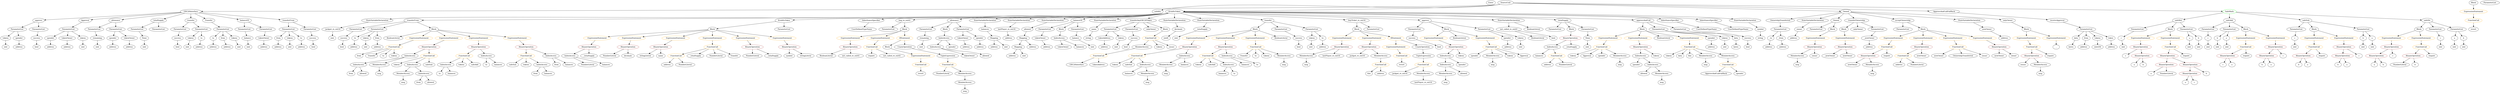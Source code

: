 strict digraph {
	graph [bb="0,0,17094,756"];
	node [label="\N"];
	Enter	[height=0.5,
		pos="10218,738",
		width=0.83628];
	StateVariableDeclaration_Unnamed_9	[color=black,
		height=0.5,
		label=StateVariableDeclaration,
		pos="2455.1,594",
		width=2.8184];
	VariableDeclaration_jackpot_re_ent16	[color=black,
		height=0.5,
		label=jackpot_re_ent16,
		pos="2258.1,522",
		width=2.0838];
	StateVariableDeclaration_Unnamed_9 -> VariableDeclaration_jackpot_re_ent16	[pos="e,2299,537.54 2411.4,577.46 2381.4,566.8 2341.4,552.6 2309.8,541.37"];
	Identifier_jackpot_re_ent16	[color=black,
		height=0.5,
		label=jackpot_re_ent16,
		pos="9635.1,162",
		width=2.0838];
	ElementaryTypeName_uint_24	[color=black,
		height=0.5,
		label=uint,
		pos="2222.1,450",
		width=0.75];
	VariableDeclaration_jackpot_re_ent16 -> ElementaryTypeName_uint_24	[pos="e,2230.4,467.14 2249.2,503.7 2245.1,495.75 2240.2,486.16 2235.6,477.34"];
	Block_Unnamed_18	[color=black,
		height=0.5,
		label=Block,
		pos="11270,522",
		width=0.90558];
	ExpressionStatement_Unnamed_38	[color=orange,
		height=0.5,
		label=ExpressionStatement,
		pos="11038,450",
		width=2.458];
	Block_Unnamed_18 -> ExpressionStatement_Unnamed_38	[pos="e,11086,465.43 11242,512.56 11206,501.75 11143,482.75 11097,468.71"];
	ExpressionStatement_Unnamed_37	[color=orange,
		height=0.5,
		label=ExpressionStatement,
		pos="11233,450",
		width=2.458];
	Block_Unnamed_18 -> ExpressionStatement_Unnamed_37	[pos="e,11242,467.96 11261,504.41 11257,496.51 11252,486.85 11247,477.94"];
	BooleanLiteral_Unnamed_6	[color=black,
		height=0.5,
		label=BooleanLiteral,
		pos="11404,450",
		width=1.7788];
	Block_Unnamed_18 -> BooleanLiteral_Unnamed_6	[pos="e,11375,466.3 11293,508.97 11313,498.68 11342,483.66 11365,471.49"];
	ExpressionStatement_Unnamed_39	[color=orange,
		height=0.5,
		label=ExpressionStatement,
		pos="11575,450",
		width=2.458];
	Block_Unnamed_18 -> ExpressionStatement_Unnamed_39	[pos="e,11510,462.56 11295,509.96 11300,507.78 11306,505.66 11311,504 11345,493.52 11434,476.5 11499,464.58"];
	MemberAccess_Unnamed_19	[color=black,
		height=0.5,
		label=MemberAccess,
		pos="7889.1,378",
		width=1.9174];
	FunctionCall_Unnamed_30	[color=orange,
		height=0.5,
		label=FunctionCall,
		pos="7530.1,306",
		width=1.6125];
	MemberAccess_Unnamed_19 -> FunctionCall_Unnamed_30	[pos="e,7579.4,315.87 7838,365.64 7829,363.71 7819.8,361.77 7811.1,360 7735.3,344.6 7647.7,328.32 7590.7,317.93"];
	NumberLiteral_Unnamed_9	[color=black,
		height=0.5,
		label=NumberLiteral,
		pos="6456.1,162",
		width=1.765];
	IndexAccess_Unnamed_11	[color=black,
		height=0.5,
		label=IndexAccess,
		pos="2783.1,306",
		width=1.6402];
	IndexAccess_Unnamed_12	[color=black,
		height=0.5,
		label=IndexAccess,
		pos="2420.1,234",
		width=1.6402];
	IndexAccess_Unnamed_11 -> IndexAccess_Unnamed_12	[pos="e,2463.9,246.54 2739.3,293.46 2731.3,291.51 2723,289.6 2715.1,288 2615,267.59 2588.2,272.41 2488.1,252 2483.8,251.12 2479.4,250.15 \
2474.9,249.14"];
	MemberAccess_Unnamed_13	[color=black,
		height=0.5,
		label=MemberAccess,
		pos="2566.1,234",
		width=1.9174];
	IndexAccess_Unnamed_11 -> MemberAccess_Unnamed_13	[pos="e,2608.3,248.63 2743.5,292.24 2708.6,280.96 2657.3,264.41 2618.8,252.01"];
	ParameterList_Unnamed_16	[color=black,
		height=0.5,
		label=ParameterList,
		pos="117.1,522",
		width=1.7095];
	Parameter_tokens_1	[color=black,
		height=0.5,
		label=tokens,
		pos="35.096,450",
		width=0.97489];
	ParameterList_Unnamed_16 -> Parameter_tokens_1	[pos="e,52.612,465.95 98.077,504.76 87.144,495.43 73.25,483.57 61.295,473.36"];
	Parameter_spender_1	[color=black,
		height=0.5,
		label=spender,
		pos="128.1,450",
		width=1.1135];
	ParameterList_Unnamed_16 -> Parameter_spender_1	[pos="e,125.41,468.1 119.82,503.7 120.97,496.32 122.36,487.52 123.66,479.25"];
	Identifier_spender_1	[color=black,
		height=0.5,
		label=spender,
		pos="10155,306",
		width=1.1135];
	IndexAccess_Unnamed_19	[color=black,
		height=0.5,
		label=IndexAccess,
		pos="11315,306",
		width=1.6402];
	Identifier_spender_3	[color=black,
		height=0.5,
		label=spender,
		pos="11284,234",
		width=1.1135];
	IndexAccess_Unnamed_19 -> Identifier_spender_3	[pos="e,11292,252.1 11307,287.7 11304,280.07 11300,270.92 11296,262.4"];
	IndexAccess_Unnamed_20	[color=black,
		height=0.5,
		label=IndexAccess,
		pos="11401,234",
		width=1.6402];
	IndexAccess_Unnamed_19 -> IndexAccess_Unnamed_20	[pos="e,11381,251.39 11335,288.76 11346,279.82 11360,268.55 11372,258.64"];
	Parameter_to_3	[color=black,
		height=0.5,
		label=to,
		pos="2392.1,450",
		width=0.75];
	ElementaryTypeName_address_30	[color=black,
		height=0.5,
		label=address,
		pos="2385.1,378",
		width=1.0996];
	Parameter_to_3 -> ElementaryTypeName_address_30	[pos="e,2386.8,396.1 2390.4,431.7 2389.6,424.41 2388.8,415.73 2387.9,407.54"];
	Parameter_None	[color=black,
		height=0.5,
		label=None,
		pos="990.1,450",
		width=0.85014];
	ElementaryTypeName_uint_12	[color=black,
		height=0.5,
		label=uint,
		pos="990.1,378",
		width=0.75];
	Parameter_None -> ElementaryTypeName_uint_12	[pos="e,990.1,396.1 990.1,431.7 990.1,424.41 990.1,415.73 990.1,407.54"];
	ElementaryTypeName_uint_4	[color=black,
		height=0.5,
		label=uint,
		pos="16180,378",
		width=0.75];
	VariableDeclaration_spender	[color=black,
		height=0.5,
		label=spender,
		pos="345.1,450",
		width=1.1135];
	ElementaryTypeName_address_10	[color=black,
		height=0.5,
		label=address,
		pos="345.1,378",
		width=1.0996];
	VariableDeclaration_spender -> ElementaryTypeName_address_10	[pos="e,345.1,396.1 345.1,431.7 345.1,424.41 345.1,415.73 345.1,407.54"];
	BinaryOperation_Unnamed_36	[color=brown,
		height=0.5,
		label=BinaryOperation,
		pos="11315,378",
		width=1.9867];
	BinaryOperation_Unnamed_36 -> IndexAccess_Unnamed_19	[pos="e,11315,324.1 11315,359.7 11315,352.41 11315,343.73 11315,335.54"];
	Identifier_tokens_9	[color=black,
		height=0.5,
		label=tokens,
		pos="11427,306",
		width=0.97489];
	BinaryOperation_Unnamed_36 -> Identifier_tokens_9	[pos="e,11405,320.56 11341,360.76 11357,350.57 11379,337.36 11396,326.58"];
	ParameterList_Unnamed_22	[color=black,
		height=0.5,
		label=ParameterList,
		pos="14259,522",
		width=1.7095];
	Parameter_data	[color=black,
		height=0.5,
		label=data,
		pos="14185,450",
		width=0.75];
	ParameterList_Unnamed_22 -> Parameter_data	[pos="e,14200,465.11 14242,504.41 14232,494.97 14219,483.03 14208,472.83"];
	Parameter_from_1	[color=black,
		height=0.5,
		label=from,
		pos="14259,450",
		width=0.7947];
	ParameterList_Unnamed_22 -> Parameter_from_1	[pos="e,14259,468.1 14259,503.7 14259,496.41 14259,487.73 14259,479.54"];
	Parameter_tokens_3	[color=black,
		height=0.5,
		label=tokens,
		pos="14341,450",
		width=0.97489];
	ParameterList_Unnamed_22 -> Parameter_tokens_3	[pos="e,14324,465.95 14278,504.76 14289,495.43 14303,483.57 14315,473.36"];
	Parameter_token	[color=black,
		height=0.5,
		label=token,
		pos="14431,450",
		width=0.864];
	ParameterList_Unnamed_22 -> Parameter_token	[pos="e,14406,461.18 14294,506.83 14324,494.77 14366,477.52 14396,465.39"];
	BinaryOperation_Unnamed_2	[color=brown,
		height=0.5,
		label=BinaryOperation,
		pos="15268,306",
		width=1.9867];
	Identifier_c_1	[color=black,
		height=0.5,
		label=c,
		pos="15232,234",
		width=0.75];
	BinaryOperation_Unnamed_2 -> Identifier_c_1	[pos="e,15240,251.14 15259,287.7 15255,279.75 15250,270.16 15246,261.34"];
	Identifier_a_1	[color=black,
		height=0.5,
		label=a,
		pos="15304,234",
		width=0.75];
	BinaryOperation_Unnamed_2 -> Identifier_a_1	[pos="e,15296,251.14 15277,287.7 15281,279.75 15286,270.16 15291,261.34"];
	ElementaryTypeName_bytes	[color=black,
		height=0.5,
		label=bytes,
		pos="14158,378",
		width=0.85014];
	Parameter_data -> ElementaryTypeName_bytes	[pos="e,14165,395.79 14179,432.05 14176,424.32 14172,414.96 14169,406.27"];
	VariableDeclaration_owner	[color=black,
		height=0.5,
		label=owner,
		pos="12322,522",
		width=0.93331];
	ElementaryTypeName_address_13	[color=black,
		height=0.5,
		label=address,
		pos="12315,450",
		width=1.0996];
	VariableDeclaration_owner -> ElementaryTypeName_address_13	[pos="e,12317,468.1 12320,503.7 12320,496.41 12319,487.73 12318,479.54"];
	Identifier_this	[color=black,
		height=0.5,
		label=this,
		pos="9417.1,162",
		width=0.75];
	Identifier_tokens_11	[color=black,
		height=0.5,
		label=tokens,
		pos="11515,306",
		width=0.97489];
	Identifier_msg_7	[color=black,
		height=0.5,
		label=msg,
		pos="9953.1,90",
		width=0.75];
	Identifier_msg_2	[color=black,
		height=0.5,
		label=msg,
		pos="12837,162",
		width=0.75];
	ExpressionStatement_Unnamed_1	[color=orange,
		height=0.5,
		label=ExpressionStatement,
		pos="15391,450",
		width=2.458];
	FunctionCall_Unnamed	[color=orange,
		height=0.5,
		label=FunctionCall,
		pos="15391,378",
		width=1.6125];
	ExpressionStatement_Unnamed_1 -> FunctionCall_Unnamed	[pos="e,15391,396.1 15391,431.7 15391,424.41 15391,415.73 15391,407.54"];
	ElementaryTypeName_uint_23	[color=black,
		height=0.5,
		label=uint,
		pos="10901,378",
		width=0.75];
	Identifier_from_4	[color=black,
		height=0.5,
		label=from,
		pos="2415.1,306",
		width=0.7947];
	Mapping_Unnamed	[color=black,
		height=0.5,
		label=Mapping,
		pos="6843.1,450",
		width=1.2105];
	ElementaryTypeName_address_19	[color=black,
		height=0.5,
		label=address,
		pos="6840.1,378",
		width=1.0996];
	Mapping_Unnamed -> ElementaryTypeName_address_19	[pos="e,6840.8,396.1 6842.4,431.7 6842,424.41 6841.7,415.73 6841.3,407.54"];
	ElementaryTypeName_uint_21	[color=black,
		height=0.5,
		label=uint,
		pos="6925.1,378",
		width=0.75];
	Mapping_Unnamed -> ElementaryTypeName_uint_21	[pos="e,6908.9,392.83 6861.3,433.46 6872.8,423.68 6887.7,410.91 6900.3,400.2"];
	FunctionDefinition_transferFrom_1	[color=black,
		height=0.5,
		label=transferFrom,
		pos="2833.1,594",
		width=1.6402];
	ParameterList_Unnamed_39	[color=black,
		height=0.5,
		label=ParameterList,
		pos="2413.1,522",
		width=1.7095];
	FunctionDefinition_transferFrom_1 -> ParameterList_Unnamed_39	[pos="e,2458.2,534.56 2779.2,586.33 2710.2,577.46 2587.3,560.49 2483.1,540 2478.5,539.1 2473.8,538.11 2469.1,537.07"];
	ParameterList_Unnamed_38	[color=black,
		height=0.5,
		label=ParameterList,
		pos="2554.1,522",
		width=1.7095];
	FunctionDefinition_transferFrom_1 -> ParameterList_Unnamed_38	[pos="e,2599.8,534.48 2788.6,581.83 2740.4,569.75 2663.5,550.45 2611,537.27"];
	Block_Unnamed_16	[color=black,
		height=0.5,
		label=Block,
		pos="2933.1,522",
		width=0.90558];
	FunctionDefinition_transferFrom_1 -> Block_Unnamed_16	[pos="e,2913.5,536.7 2855.8,577.12 2870.2,567.03 2889,553.88 2904.4,543.07"];
	Identifier_a_5	[color=black,
		height=0.5,
		label=a,
		pos="14706,162",
		width=0.75];
	NumberLiteral_Unnamed_4	[color=black,
		height=0.5,
		label=NumberLiteral,
		pos="5170.1,306",
		width=1.765];
	FunctionCall_Unnamed_25	[color=orange,
		height=0.5,
		label=FunctionCall,
		pos="11038,378",
		width=1.6125];
	ExpressionStatement_Unnamed_38 -> FunctionCall_Unnamed_25	[pos="e,11038,396.1 11038,431.7 11038,424.41 11038,415.73 11038,407.54"];
	Identifier_newOwner_3	[color=black,
		height=0.5,
		label=newOwner,
		pos="13704,306",
		width=1.4046];
	FunctionCall_Unnamed_9	[color=orange,
		height=0.5,
		label=FunctionCall,
		pos="4648.1,306",
		width=1.6125];
	ElementaryTypeName_address_22	[color=black,
		height=0.5,
		label=address,
		pos="4588.1,234",
		width=1.0996];
	FunctionCall_Unnamed_9 -> ElementaryTypeName_address_22	[pos="e,4601.8,250.99 4633.9,288.41 4626.5,279.83 4617.4,269.19 4609.2,259.67"];
	NumberLiteral_Unnamed_6	[color=black,
		height=0.5,
		label=NumberLiteral,
		pos="4709.1,234",
		width=1.765];
	FunctionCall_Unnamed_9 -> NumberLiteral_Unnamed_6	[pos="e,4694.3,251.96 4662.6,288.41 4669.8,280.08 4678.8,269.8 4686.9,260.49"];
	Identifier_safeSub_1	[color=black,
		height=0.5,
		label=safeSub,
		pos="3519.1,234",
		width=1.1274];
	VariableDeclaration_to	[color=black,
		height=0.5,
		label=to,
		pos="1420.1,450",
		width=0.75];
	ElementaryTypeName_address_8	[color=black,
		height=0.5,
		label=address,
		pos="1420.1,378",
		width=1.0996];
	VariableDeclaration_to -> ElementaryTypeName_address_8	[pos="e,1420.1,396.1 1420.1,431.7 1420.1,424.41 1420.1,415.73 1420.1,407.54"];
	ParameterList_Unnamed_3	[color=black,
		height=0.5,
		label=ParameterList,
		pos="15730,522",
		width=1.7095];
	Parameter_c_1	[color=black,
		height=0.5,
		label=c,
		pos="15719,450",
		width=0.75];
	ParameterList_Unnamed_3 -> Parameter_c_1	[pos="e,15722,468.1 15727,503.7 15726,496.32 15725,487.52 15724,479.25"];
	Mapping_Unnamed_2	[color=black,
		height=0.5,
		label=Mapping,
		pos="7014.1,378",
		width=1.2105];
	ElementaryTypeName_address_21	[color=black,
		height=0.5,
		label=address,
		pos="6972.1,306",
		width=1.0996];
	Mapping_Unnamed_2 -> ElementaryTypeName_address_21	[pos="e,6982.2,323.79 7003.9,360.05 6999.1,352.06 6993.3,342.33 6987.9,333.4"];
	ElementaryTypeName_uint_22	[color=black,
		height=0.5,
		label=uint,
		pos="7057.1,306",
		width=0.75];
	Mapping_Unnamed_2 -> ElementaryTypeName_uint_22	[pos="e,7047.4,322.83 7024.5,360.05 7029.6,351.82 7035.7,341.76 7041.4,332.61"];
	ElementaryTypeName_uint_17	[color=black,
		height=0.5,
		label=uint,
		pos="1964.1,378",
		width=0.75];
	ElementaryTypeName_address_14	[color=black,
		height=0.5,
		label=address,
		pos="13711,450",
		width=1.0996];
	VariableDeclaration__to	[color=black,
		height=0.5,
		label=_to,
		pos="12145,450",
		width=0.75];
	ElementaryTypeName_address_16	[color=black,
		height=0.5,
		label=address,
		pos="12136,378",
		width=1.0996];
	VariableDeclaration__to -> ElementaryTypeName_address_16	[pos="e,12138,396.1 12143,431.7 12142,424.32 12141,415.52 12140,407.25"];
	ParameterList_Unnamed_23	[color=black,
		height=0.5,
		label=ParameterList,
		pos="12194,522",
		width=1.7095];
	ParameterList_Unnamed_23 -> VariableDeclaration__to	[pos="e,12156,466.83 12182,504.05 12176,495.65 12169,485.32 12163,476.02"];
	VariableDeclaration__from	[color=black,
		height=0.5,
		label=_from,
		pos="12224,450",
		width=0.93331];
	ParameterList_Unnamed_23 -> VariableDeclaration__from	[pos="e,12217,467.62 12202,503.7 12205,495.95 12209,486.64 12213,478.02"];
	VariableDeclaration_decimals	[color=black,
		height=0.5,
		label=decimals,
		pos="8109.1,522",
		width=1.1967];
	ElementaryTypeName_uint8	[color=black,
		height=0.5,
		label=uint8,
		pos="8046.1,450",
		width=0.7947];
	VariableDeclaration_decimals -> ElementaryTypeName_uint8	[pos="e,8059.8,466.19 8094.5,504.76 8086.4,495.77 8076.2,484.42 8067.2,474.48"];
	MemberAccess_Unnamed_6	[color=black,
		height=0.5,
		label=MemberAccess,
		pos="8004.1,234",
		width=1.9174];
	Identifier_msg_4	[color=black,
		height=0.5,
		label=msg,
		pos="8004.1,162",
		width=0.75];
	MemberAccess_Unnamed_6 -> Identifier_msg_4	[pos="e,8004.1,180.1 8004.1,215.7 8004.1,208.41 8004.1,199.73 8004.1,191.54"];
	Identifier_from_2	[color=black,
		height=0.5,
		label=from,
		pos="2365.1,162",
		width=0.7947];
	Parameter_spender	[color=black,
		height=0.5,
		label=spender,
		pos="771.1,450",
		width=1.1135];
	ElementaryTypeName_address_2	[color=black,
		height=0.5,
		label=address,
		pos="771.1,378",
		width=1.0996];
	Parameter_spender -> ElementaryTypeName_address_2	[pos="e,771.1,396.1 771.1,431.7 771.1,424.41 771.1,415.73 771.1,407.54"];
	BinaryOperation_Unnamed_20	[color=brown,
		height=0.5,
		label=BinaryOperation,
		pos="13174,378",
		width=1.9867];
	FunctionCall_Unnamed_7	[color=orange,
		height=0.5,
		label=FunctionCall,
		pos="13047,306",
		width=1.6125];
	BinaryOperation_Unnamed_20 -> FunctionCall_Unnamed_7	[pos="e,13074,322.1 13145,361.12 13127,351.2 13104,338.33 13085,327.63"];
	Identifier_newOwner_4	[color=black,
		height=0.5,
		label=newOwner,
		pos="13174,306",
		width=1.4046];
	BinaryOperation_Unnamed_20 -> Identifier_newOwner_4	[pos="e,13174,324.1 13174,359.7 13174,352.41 13174,343.73 13174,335.54"];
	IndexAccess_Unnamed_8	[color=black,
		height=0.5,
		label=IndexAccess,
		pos="9952.1,234",
		width=1.6402];
	MemberAccess_Unnamed_9	[color=black,
		height=0.5,
		label=MemberAccess,
		pos="9953.1,162",
		width=1.9174];
	IndexAccess_Unnamed_8 -> MemberAccess_Unnamed_9	[pos="e,9952.9,180.1 9952.3,215.7 9952.4,208.41 9952.6,199.73 9952.7,191.54"];
	Identifier_allowed	[color=black,
		height=0.5,
		label=allowed,
		pos="10079,162",
		width=1.0858];
	IndexAccess_Unnamed_8 -> Identifier_allowed	[pos="e,10055,176.5 9979.7,217.81 9998.8,207.29 10024,193.19 10045,181.94"];
	FunctionDefinition_KruhftsToken	[color=black,
		height=0.5,
		label=KruhftsToken,
		pos="5388.1,594",
		width=1.7372];
	Block_Unnamed_8	[color=black,
		height=0.5,
		label=Block,
		pos="4905.1,522",
		width=0.90558];
	FunctionDefinition_KruhftsToken -> Block_Unnamed_8	[pos="e,4936.6,527.57 5333.2,585.04 5236,570.96 5035.8,541.95 4948,529.22"];
	ParameterList_Unnamed_27	[color=black,
		height=0.5,
		label=ParameterList,
		pos="5388.1,522",
		width=1.7095];
	FunctionDefinition_KruhftsToken -> ParameterList_Unnamed_27	[pos="e,5388.1,540.1 5388.1,575.7 5388.1,568.41 5388.1,559.73 5388.1,551.54"];
	ExpressionStatement_Unnamed_20	[color=orange,
		height=0.5,
		label=ExpressionStatement,
		pos="4078.1,450",
		width=2.458];
	Block_Unnamed_8 -> ExpressionStatement_Unnamed_20	[pos="e,4158.5,457.8 4872.9,518.28 4756.3,508.4 4352.7,474.25 4169.7,458.75"];
	ExpressionStatement_Unnamed_18	[color=orange,
		height=0.5,
		label=ExpressionStatement,
		pos="4411.1,450",
		width=2.458];
	Block_Unnamed_8 -> ExpressionStatement_Unnamed_18	[pos="e,4482.2,461.08 4873.8,516.57 4798.5,505.89 4604.9,478.46 4493.4,462.67"];
	ExpressionStatement_Unnamed_17	[color=orange,
		height=0.5,
		label=ExpressionStatement,
		pos="4675.1,450",
		width=2.458];
	Block_Unnamed_8 -> ExpressionStatement_Unnamed_17	[pos="e,4722.8,465.5 4876.9,512.42 4841.4,501.62 4779.6,482.82 4733.8,468.85"];
	ExpressionStatement_Unnamed_21	[color=orange,
		height=0.5,
		label=ExpressionStatement,
		pos="4905.1,450",
		width=2.458];
	Block_Unnamed_8 -> ExpressionStatement_Unnamed_21	[pos="e,4905.1,468.1 4905.1,503.7 4905.1,496.41 4905.1,487.73 4905.1,479.54"];
	ExpressionStatement_Unnamed_19	[color=orange,
		height=0.5,
		label=ExpressionStatement,
		pos="5135.1,450",
		width=2.458];
	Block_Unnamed_8 -> ExpressionStatement_Unnamed_19	[pos="e,5087.4,465.5 4933.3,512.42 4968.8,501.62 5030.5,482.82 5076.4,468.85"];
	ExpressionStatement_Unnamed_16	[color=orange,
		height=0.5,
		label=ExpressionStatement,
		pos="5377.1,450",
		width=2.458];
	Block_Unnamed_8 -> ExpressionStatement_Unnamed_16	[pos="e,5307.1,461.38 4936.4,516.35 5008.8,505.61 5189.7,478.79 5295.8,463.05"];
	ExpressionStatement_Unnamed_12	[color=orange,
		height=0.5,
		label=ExpressionStatement,
		pos="12980,450",
		width=2.458];
	FunctionCall_Unnamed_5	[color=orange,
		height=0.5,
		label=FunctionCall,
		pos="12935,378",
		width=1.6125];
	ExpressionStatement_Unnamed_12 -> FunctionCall_Unnamed_5	[pos="e,12946,396.1 12969,431.7 12964,423.81 12958,414.3 12952,405.55"];
	MemberAccess_Unnamed_14	[color=black,
		height=0.5,
		label=MemberAccess,
		pos="2711.1,162",
		width=1.9174];
	Identifier_msg_11	[color=black,
		height=0.5,
		label=msg,
		pos="2711.1,90",
		width=0.75];
	MemberAccess_Unnamed_14 -> Identifier_msg_11	[pos="e,2711.1,108.1 2711.1,143.7 2711.1,136.41 2711.1,127.73 2711.1,119.54"];
	ElementaryTypeName_uint	[color=black,
		height=0.5,
		label=uint,
		pos="15258,378",
		width=0.75];
	FunctionDefinition_safeMul	[color=black,
		height=0.5,
		label=safeMul,
		pos="14903,594",
		width=1.1135];
	ParameterList_Unnamed_5	[color=black,
		height=0.5,
		label=ParameterList,
		pos="14617,522",
		width=1.7095];
	FunctionDefinition_safeMul -> ParameterList_Unnamed_5	[pos="e,14663,534.22 14868,584.49 14820,572.67 14732,551.15 14674,536.96"];
	Block_Unnamed_2	[color=black,
		height=0.5,
		label=Block,
		pos="14837,522",
		width=0.90558];
	FunctionDefinition_safeMul -> Block_Unnamed_2	[pos="e,14852,538.34 14888,577.12 14880,568.13 14869,556.72 14859,546.7"];
	ParameterList_Unnamed_4	[color=black,
		height=0.5,
		label=ParameterList,
		pos="14970,522",
		width=1.7095];
	FunctionDefinition_safeMul -> ParameterList_Unnamed_4	[pos="e,14954,539.8 14918,577.12 14927,568.51 14937,557.67 14946,547.96"];
	Block_Unnamed_6	[color=black,
		height=0.5,
		label=Block,
		pos="12642,522",
		width=0.90558];
	ExpressionStatement_Unnamed_11	[color=orange,
		height=0.5,
		label=ExpressionStatement,
		pos="12656,450",
		width=2.458];
	Block_Unnamed_6 -> ExpressionStatement_Unnamed_11	[pos="e,12653,468.1 12646,503.7 12647,496.32 12649,487.52 12650,479.25"];
	NumberLiteral_Unnamed_5	[color=black,
		height=0.5,
		label=NumberLiteral,
		pos="4044.1,234",
		width=1.765];
	MemberAccess_Unnamed_9 -> Identifier_msg_7	[pos="e,9953.1,108.1 9953.1,143.7 9953.1,136.41 9953.1,127.73 9953.1,119.54"];
	ParameterList_Unnamed_45	[color=black,
		height=0.5,
		label=ParameterList,
		pos="7641.1,522",
		width=1.7095];
	Parameter_tokenAddress	[color=black,
		height=0.5,
		label=tokenAddress,
		pos="7616.1,450",
		width=1.7372];
	ParameterList_Unnamed_45 -> Parameter_tokenAddress	[pos="e,7622.2,468.1 7634.9,503.7 7632.2,496.15 7629,487.12 7626,478.68"];
	Parameter_tokens_8	[color=black,
		height=0.5,
		label=tokens,
		pos="7732.1,450",
		width=0.97489];
	ParameterList_Unnamed_45 -> Parameter_tokens_8	[pos="e,7713.3,465.48 7662.2,504.76 7674.7,495.12 7690.8,482.77 7704.4,472.34"];
	Identifier_balances	[color=black,
		height=0.5,
		label=balances,
		pos="4168.1,234",
		width=1.1828];
	ElementaryTypeName_uint_14	[color=black,
		height=0.5,
		label=uint,
		pos="667.1,378",
		width=0.75];
	Identifier__totalSupply_2	[color=black,
		height=0.5,
		label=_totalSupply,
		pos="4782.1,306",
		width=1.6125];
	NumberLiteral_Unnamed_1	[color=black,
		height=0.5,
		label=NumberLiteral,
		pos="16507,234",
		width=1.765];
	ElementaryTypeName_uint_16	[color=black,
		height=0.5,
		label=uint,
		pos="35.096,378",
		width=0.75];
	Parameter_tokens_1 -> ElementaryTypeName_uint_16	[pos="e,35.096,396.1 35.096,431.7 35.096,424.41 35.096,415.73 35.096,407.54"];
	IndexAccess_Unnamed_7	[color=black,
		height=0.5,
		label=IndexAccess,
		pos="9950.1,306",
		width=1.6402];
	IndexAccess_Unnamed_7 -> IndexAccess_Unnamed_8	[pos="e,9951.6,252.1 9950.6,287.7 9950.8,280.41 9951,271.73 9951.3,263.54"];
	Identifier_spender	[color=black,
		height=0.5,
		label=spender,
		pos="10069,234",
		width=1.1135];
	IndexAccess_Unnamed_7 -> Identifier_spender	[pos="e,10046,248.83 9976.5,289.46 9994,279.2 10017,265.66 10036,254.65"];
	NumberLiteral_Unnamed_7	[color=black,
		height=0.5,
		label=NumberLiteral,
		pos="4922.1,306",
		width=1.765];
	Identifier_allowed_4	[color=black,
		height=0.5,
		label=allowed,
		pos="11338,162",
		width=1.0858];
	MemberAccess_Unnamed_10	[color=black,
		height=0.5,
		label=MemberAccess,
		pos="10282,306",
		width=1.9174];
	Identifier_msg_8	[color=black,
		height=0.5,
		label=msg,
		pos="10282,234",
		width=0.75];
	MemberAccess_Unnamed_10 -> Identifier_msg_8	[pos="e,10282,252.1 10282,287.7 10282,280.41 10282,271.73 10282,263.54"];
	ParameterList_Unnamed_41	[color=black,
		height=0.5,
		label=ParameterList,
		pos="6365.1,522",
		width=1.7095];
	Parameter_remaining_1	[color=black,
		height=0.5,
		label=remaining,
		pos="6349.1,450",
		width=1.2798];
	ParameterList_Unnamed_41 -> Parameter_remaining_1	[pos="e,6353,468.1 6361.1,503.7 6359.5,496.32 6357.4,487.52 6355.6,479.25"];
	BinaryOperation_Unnamed_30	[color=brown,
		height=0.5,
		label=BinaryOperation,
		pos="8432.1,378",
		width=1.9867];
	FunctionCall_Unnamed_15	[color=orange,
		height=0.5,
		label=FunctionCall,
		pos="8297.1,306",
		width=1.6125];
	BinaryOperation_Unnamed_30 -> FunctionCall_Unnamed_15	[pos="e,8325.9,321.94 8401.8,361.29 8382.4,351.22 8357,338.05 8336.1,327.21"];
	IndexAccess_Unnamed_5	[color=black,
		height=0.5,
		label=IndexAccess,
		pos="8432.1,306",
		width=1.6402];
	BinaryOperation_Unnamed_30 -> IndexAccess_Unnamed_5	[pos="e,8432.1,324.1 8432.1,359.7 8432.1,352.41 8432.1,343.73 8432.1,335.54"];
	BinaryOperation_Unnamed_18	[color=brown,
		height=0.5,
		label=BinaryOperation,
		pos="12809,306",
		width=1.9867];
	Identifier_newOwner_1	[color=black,
		height=0.5,
		label=newOwner,
		pos="12699,234",
		width=1.4046];
	BinaryOperation_Unnamed_18 -> Identifier_newOwner_1	[pos="e,12723,250.19 12784,288.76 12768,279.04 12749,266.57 12732,256.09"];
	MemberAccess_Unnamed_2	[color=black,
		height=0.5,
		label=MemberAccess,
		pos="12837,234",
		width=1.9174];
	BinaryOperation_Unnamed_18 -> MemberAccess_Unnamed_2	[pos="e,12830,252.1 12816,287.7 12819,280.15 12823,271.12 12826,262.68"];
	NumberLiteral_Unnamed_3	[color=black,
		height=0.5,
		label=NumberLiteral,
		pos="4200.1,306",
		width=1.765];
	Block_Unnamed_3	[color=black,
		height=0.5,
		label=Block,
		pos="16556,522",
		width=0.90558];
	ExpressionStatement_Unnamed_7	[color=orange,
		height=0.5,
		label=ExpressionStatement,
		pos="16385,450",
		width=2.458];
	Block_Unnamed_3 -> ExpressionStatement_Unnamed_7	[pos="e,16423,466.62 16530,510.52 16505,500.07 16465,483.76 16434,470.85"];
	ExpressionStatement_Unnamed_6	[color=orange,
		height=0.5,
		label=ExpressionStatement,
		pos="16580,450",
		width=2.458];
	Block_Unnamed_3 -> ExpressionStatement_Unnamed_6	[pos="e,16574,468.28 16562,504.05 16564,496.52 16568,487.44 16571,478.94"];
	Parameter_a_3	[color=black,
		height=0.5,
		label=a,
		pos="16785,450",
		width=0.75];
	ElementaryTypeName_uint_9	[color=black,
		height=0.5,
		label=uint,
		pos="16785,378",
		width=0.75];
	Parameter_a_3 -> ElementaryTypeName_uint_9	[pos="e,16785,396.1 16785,431.7 16785,424.41 16785,415.73 16785,407.54"];
	ElementaryTypeName_uint_31	[color=black,
		height=0.5,
		label=uint,
		pos="7701.1,378",
		width=0.75];
	BinaryOperation_Unnamed_16	[color=brown,
		height=0.5,
		label=BinaryOperation,
		pos="13929,306",
		width=1.9867];
	Identifier_owner_1	[color=black,
		height=0.5,
		label=owner,
		pos="13868,234",
		width=0.93331];
	BinaryOperation_Unnamed_16 -> Identifier_owner_1	[pos="e,13882,250.83 13914,288.05 13907,279.47 13898,268.89 13889,259.44"];
	MemberAccess_Unnamed_1	[color=black,
		height=0.5,
		label=MemberAccess,
		pos="13989,234",
		width=1.9174];
	BinaryOperation_Unnamed_16 -> MemberAccess_Unnamed_1	[pos="e,13975,251.79 13944,288.05 13951,279.71 13960,269.49 13967,260.25"];
	FunctionCall_Unnamed_21	[color=orange,
		height=0.5,
		label=FunctionCall,
		pos="3613.1,306",
		width=1.6125];
	FunctionCall_Unnamed_21 -> Identifier_safeSub_1	[pos="e,3539.1,249.86 3591.8,289.12 3578.8,279.45 3562.1,266.99 3547.9,256.46"];
	Identifier_tokens_5	[color=black,
		height=0.5,
		label=tokens,
		pos="3613.1,234",
		width=0.97489];
	FunctionCall_Unnamed_21 -> Identifier_tokens_5	[pos="e,3613.1,252.1 3613.1,287.7 3613.1,280.41 3613.1,271.73 3613.1,263.54"];
	IndexAccess_Unnamed_10	[color=black,
		height=0.5,
		label=IndexAccess,
		pos="3725.1,234",
		width=1.6402];
	FunctionCall_Unnamed_21 -> IndexAccess_Unnamed_10	[pos="e,3699.9,250.73 3638,289.46 3653.4,279.84 3673.4,267.32 3690.3,256.72"];
	ExpressionStatement_Unnamed_23	[color=orange,
		height=0.5,
		label=ExpressionStatement,
		pos="9242.1,450",
		width=2.458];
	BinaryOperation_Unnamed_27	[color=brown,
		height=0.5,
		label=BinaryOperation,
		pos="9238.1,378",
		width=1.9867];
	ExpressionStatement_Unnamed_23 -> BinaryOperation_Unnamed_27	[pos="e,9239.1,396.1 9241.1,431.7 9240.7,424.41 9240.2,415.73 9239.7,407.54"];
	BinaryOperation_Unnamed_23	[color=brown,
		height=0.5,
		label=BinaryOperation,
		pos="4325.1,378",
		width=1.9867];
	BinaryOperation_Unnamed_23 -> NumberLiteral_Unnamed_3	[pos="e,4227.9,322.58 4296.7,361.12 4279.3,351.34 4256.7,338.69 4237.7,328.07"];
	Identifier_decimals	[color=black,
		height=0.5,
		label=decimals,
		pos="4325.1,306",
		width=1.1967];
	BinaryOperation_Unnamed_23 -> Identifier_decimals	[pos="e,4325.1,324.1 4325.1,359.7 4325.1,352.41 4325.1,343.73 4325.1,335.54"];
	Identifier_owner_3	[color=black,
		height=0.5,
		label=owner,
		pos="13806,306",
		width=0.93331];
	InheritanceSpecifier_Unnamed_1	[color=black,
		height=0.5,
		label=InheritanceSpecifier,
		pos="5982.1,594",
		width=2.3333];
	UserDefinedTypeName_Unnamed_1	[color=black,
		height=0.5,
		label=UserDefinedTypeName,
		pos="5919.1,522",
		width=2.7214];
	InheritanceSpecifier_Unnamed_1 -> UserDefinedTypeName_Unnamed_1	[pos="e,5934.2,539.79 5966.8,576.05 5959.3,567.71 5950.1,557.49 5941.8,548.25"];
	BooleanLiteral_Unnamed_5	[color=black,
		height=0.5,
		label=BooleanLiteral,
		pos="2665.1,450",
		width=1.7788];
	Identifier_require	[color=black,
		height=0.5,
		label=require,
		pos="15394,306",
		width=1.0026];
	Parameter_tokens	[color=black,
		height=0.5,
		label=tokens,
		pos="1265.1,450",
		width=0.97489];
	ElementaryTypeName_uint_15	[color=black,
		height=0.5,
		label=uint,
		pos="1238.1,378",
		width=0.75];
	Parameter_tokens -> ElementaryTypeName_uint_15	[pos="e,1244.6,395.79 1258.6,432.05 1255.6,424.32 1252,414.96 1248.6,406.27"];
	Identifier__newOwner	[color=black,
		height=0.5,
		label=_newOwner,
		pos="12545,306",
		width=1.5432];
	Identifier_to_3	[color=black,
		height=0.5,
		label=to,
		pos="3330.1,234",
		width=0.75];
	ModifierInvocation_onlyOwner	[color=black,
		height=0.5,
		label=onlyOwner,
		pos="12744,522",
		width=1.4323];
	ElementaryTypeName_uint_7	[color=black,
		height=0.5,
		label=uint,
		pos="15042,378",
		width=0.75];
	ElementaryTypeName_address_11	[color=black,
		height=0.5,
		label=address,
		pos="14246,378",
		width=1.0996];
	ParameterList_Unnamed_18	[color=black,
		height=0.5,
		label=ParameterList,
		pos="1962.1,522",
		width=1.7095];
	Parameter_from	[color=black,
		height=0.5,
		label=from,
		pos="1884.1,450",
		width=0.7947];
	ParameterList_Unnamed_18 -> Parameter_from	[pos="e,1900.1,465.34 1943.6,504.41 1933.1,494.94 1919.7,482.95 1908.3,472.74"];
	Parameter_tokens_2	[color=black,
		height=0.5,
		label=tokens,
		pos="1966.1,450",
		width=0.97489];
	ParameterList_Unnamed_18 -> Parameter_tokens_2	[pos="e,1965.1,468.1 1963.1,503.7 1963.5,496.41 1964,487.73 1964.5,479.54"];
	Parameter_to_1	[color=black,
		height=0.5,
		label=to,
		pos="2048.1,450",
		width=0.75];
	ParameterList_Unnamed_18 -> Parameter_to_1	[pos="e,2031.4,464.56 1982,504.76 1994.1,494.95 2009.6,482.34 2022.5,471.8"];
	FunctionDefinition_bug_re_ent41	[color=black,
		height=0.5,
		label=bug_re_ent41,
		pos="6209.1,594",
		width=1.7095];
	ParameterList_Unnamed_37	[color=black,
		height=0.5,
		label=ParameterList,
		pos="6097.1,522",
		width=1.7095];
	FunctionDefinition_bug_re_ent41 -> ParameterList_Unnamed_37	[pos="e,6122.1,538.66 6184,577.29 6168.5,567.65 6148.6,555.18 6131.7,544.62"];
	Block_Unnamed_14	[color=black,
		height=0.5,
		label=Block,
		pos="6209.1,522",
		width=0.90558];
	FunctionDefinition_bug_re_ent41 -> Block_Unnamed_14	[pos="e,6209.1,540.1 6209.1,575.7 6209.1,568.41 6209.1,559.73 6209.1,551.54"];
	Parameter_tokenOwner_3	[color=black,
		height=0.5,
		label=tokenOwner,
		pos="6627.1,450",
		width=1.5571];
	ElementaryTypeName_address_31	[color=black,
		height=0.5,
		label=address,
		pos="6646.1,378",
		width=1.0996];
	Parameter_tokenOwner_3 -> ElementaryTypeName_address_31	[pos="e,6641.5,396.1 6631.8,431.7 6633.8,424.24 6636.2,415.32 6638.5,406.97"];
	ElementaryTypeName_address	[color=black,
		height=0.5,
		label=address,
		pos="1781.1,378",
		width=1.0996];
	ElementaryTypeName_uint_25	[color=black,
		height=0.5,
		label=uint,
		pos="7531.1,378",
		width=0.75];
	ParameterList_Unnamed_11	[color=black,
		height=0.5,
		label=ParameterList,
		pos="1640.1,522",
		width=1.7095];
	Parameter_balance	[color=black,
		height=0.5,
		label=balance,
		pos="1668.1,450",
		width=1.0719];
	ParameterList_Unnamed_11 -> Parameter_balance	[pos="e,1661.3,468.1 1647,503.7 1650,496.15 1653.6,487.12 1657,478.68"];
	IndexAccess_Unnamed_9	[color=black,
		height=0.5,
		label=IndexAccess,
		pos="3789.1,306",
		width=1.6402];
	Identifier_from	[color=black,
		height=0.5,
		label=from,
		pos="3831.1,234",
		width=0.7947];
	IndexAccess_Unnamed_9 -> Identifier_from	[pos="e,3821.3,251.31 3799.3,288.05 3804.1,279.94 3810.1,270.04 3815.5,261.01"];
	Identifier_balances_7	[color=black,
		height=0.5,
		label=balances,
		pos="3920.1,234",
		width=1.1828];
	IndexAccess_Unnamed_9 -> Identifier_balances_7	[pos="e,3894.4,248.74 3817.5,289.81 3837.1,279.35 3863.2,265.38 3884.2,254.16"];
	FunctionDefinition_approve	[color=black,
		height=0.5,
		label=approve,
		pos="258.1,594",
		width=1.1412];
	FunctionDefinition_approve -> ParameterList_Unnamed_16	[pos="e,147.41,538.05 231.58,579.83 210.73,569.48 181.34,554.89 157.56,543.09"];
	ParameterList_Unnamed_17	[color=black,
		height=0.5,
		label=ParameterList,
		pos="258.1,522",
		width=1.7095];
	FunctionDefinition_approve -> ParameterList_Unnamed_17	[pos="e,258.1,540.1 258.1,575.7 258.1,568.41 258.1,559.73 258.1,551.54"];
	Identifier_to_4	[color=black,
		height=0.5,
		label=to,
		pos="2992.1,162",
		width=0.75];
	BinaryOperation_Unnamed_3	[color=brown,
		height=0.5,
		label=BinaryOperation,
		pos="15787,306",
		width=1.9867];
	Identifier_b_1	[color=black,
		height=0.5,
		label=b,
		pos="15751,234",
		width=0.75];
	BinaryOperation_Unnamed_3 -> Identifier_b_1	[pos="e,15759,251.14 15778,287.7 15774,279.75 15769,270.16 15765,261.34"];
	Identifier_a_2	[color=black,
		height=0.5,
		label=a,
		pos="15823,234",
		width=0.75];
	BinaryOperation_Unnamed_3 -> Identifier_a_2	[pos="e,15815,251.14 15796,287.7 15800,279.75 15805,270.16 15810,261.34"];
	Parameter_success_3	[color=black,
		height=0.5,
		label=success,
		pos="8936.1,450",
		width=1.1135];
	ElementaryTypeName_bool_3	[color=black,
		height=0.5,
		label=bool,
		pos="8936.1,378",
		width=0.76697];
	Parameter_success_3 -> ElementaryTypeName_bool_3	[pos="e,8936.1,396.1 8936.1,431.7 8936.1,424.41 8936.1,415.73 8936.1,407.54"];
	Identifier_revert	[color=black,
		height=0.5,
		label=revert,
		pos="9649.1,234",
		width=0.87786];
	Identifier_tokens_1	[color=black,
		height=0.5,
		label=tokens,
		pos="8230.1,234",
		width=0.97489];
	FunctionCall_Unnamed_15 -> Identifier_tokens_1	[pos="e,8244.9,250.51 8281.2,288.41 8272.7,279.53 8262.1,268.44 8252.8,258.67"];
	Identifier_safeAdd	[color=black,
		height=0.5,
		label=safeAdd,
		pos="8325.1,234",
		width=1.1689];
	FunctionCall_Unnamed_15 -> Identifier_safeAdd	[pos="e,8318.3,252.1 8304,287.7 8307,280.15 8310.6,271.12 8314,262.68"];
	IndexAccess_Unnamed_6	[color=black,
		height=0.5,
		label=IndexAccess,
		pos="8444.1,234",
		width=1.6402];
	FunctionCall_Unnamed_15 -> IndexAccess_Unnamed_6	[pos="e,8413.1,249.78 8327.9,290.33 8349.7,279.95 8379.1,265.94 8402.9,254.61"];
	EventDefinition_Approval	[color=black,
		height=0.5,
		label=Approval,
		pos="574.1,594",
		width=1.266];
	ParameterList_Unnamed_21	[color=black,
		height=0.5,
		label=ParameterList,
		pos="474.1,522",
		width=1.7095];
	EventDefinition_Approval -> ParameterList_Unnamed_21	[pos="e,497.14,539.13 552.4,577.81 538.89,568.35 521.27,556.02 506.16,545.45"];
	FunctionCall_Unnamed_23	[color=orange,
		height=0.5,
		label=FunctionCall,
		pos="3171.1,306",
		width=1.6125];
	IndexAccess_Unnamed_16	[color=black,
		height=0.5,
		label=IndexAccess,
		pos="3036.1,234",
		width=1.6402];
	FunctionCall_Unnamed_23 -> IndexAccess_Unnamed_16	[pos="e,3065,249.99 3142.1,289.98 3122.6,279.83 3096.5,266.31 3075.1,255.22"];
	Identifier_tokens_7	[color=black,
		height=0.5,
		label=tokens,
		pos="3148.1,234",
		width=0.97489];
	FunctionCall_Unnamed_23 -> Identifier_tokens_7	[pos="e,3153.7,252.1 3165.4,287.7 3163,280.24 3160,271.32 3157.3,262.97"];
	Identifier_safeAdd_1	[color=black,
		height=0.5,
		label=safeAdd,
		pos="3243.1,234",
		width=1.1689];
	FunctionCall_Unnamed_23 -> Identifier_safeAdd_1	[pos="e,3226.7,250.99 3188.2,288.41 3197.3,279.57 3208.6,268.53 3218.6,258.79"];
	FunctionCall_Unnamed_14	[color=orange,
		height=0.5,
		label=FunctionCall,
		pos="7799.1,306",
		width=1.6125];
	Identifier_tokens	[color=black,
		height=0.5,
		label=tokens,
		pos="7646.1,234",
		width=0.97489];
	FunctionCall_Unnamed_14 -> Identifier_tokens	[pos="e,7671.7,246.7 7767.4,290.5 7742.5,279.09 7707.7,263.21 7681.8,251.35"];
	Identifier_safeSub	[color=black,
		height=0.5,
		label=safeSub,
		pos="7740.1,234",
		width=1.1274];
	FunctionCall_Unnamed_14 -> Identifier_safeSub	[pos="e,7753.6,250.99 7785.1,288.41 7777.9,279.83 7768.9,269.19 7760.9,259.67"];
	IndexAccess_Unnamed_4	[color=black,
		height=0.5,
		label=IndexAccess,
		pos="7858.1,234",
		width=1.6402];
	FunctionCall_Unnamed_14 -> IndexAccess_Unnamed_4	[pos="e,7843.8,251.96 7813.1,288.41 7820.1,280.08 7828.8,269.8 7836.6,260.49"];
	ElementaryTypeName_address_25	[color=black,
		height=0.5,
		label=address,
		pos="9502.1,162",
		width=1.0996];
	Identifier_balances_5	[color=black,
		height=0.5,
		label=balances,
		pos="8564.1,234",
		width=1.1828];
	Block_Unnamed_12	[color=black,
		height=0.5,
		label=Block,
		pos="8643.1,522",
		width=0.90558];
	ExpressionStatement_Unnamed_25	[color=orange,
		height=0.5,
		label=ExpressionStatement,
		pos="8253.1,450",
		width=2.458];
	Block_Unnamed_12 -> ExpressionStatement_Unnamed_25	[pos="e,8317.8,462.61 8612.2,515.45 8551.5,504.56 8415.2,480.1 8329.1,464.64"];
	ExpressionStatement_Unnamed_26	[color=orange,
		height=0.5,
		label=ExpressionStatement,
		pos="8448.1,450",
		width=2.458];
	Block_Unnamed_12 -> ExpressionStatement_Unnamed_26	[pos="e,8490.5,466.24 8616.4,511.41 8586.9,500.81 8538.5,483.47 8501.2,470.08"];
	ExpressionStatement_Unnamed_27	[color=orange,
		height=0.5,
		label=ExpressionStatement,
		pos="8643.1,450",
		width=2.458];
	Block_Unnamed_12 -> ExpressionStatement_Unnamed_27	[pos="e,8643.1,468.1 8643.1,503.7 8643.1,496.41 8643.1,487.73 8643.1,479.54"];
	BooleanLiteral_Unnamed	[color=black,
		height=0.5,
		label=BooleanLiteral,
		pos="8814.1,450",
		width=1.7788];
	Block_Unnamed_12 -> BooleanLiteral_Unnamed	[pos="e,8778.8,465.45 8668.7,510.52 8695,499.76 8736.4,482.79 8768.4,469.72"];
	FunctionCall_Unnamed_27	[color=orange,
		height=0.5,
		label=FunctionCall,
		pos="11937,234",
		width=1.6125];
	Identifier_ApproveAndCallFallBack	[color=black,
		height=0.5,
		label=ApproveAndCallFallBack,
		pos="11854,162",
		width=2.957];
	FunctionCall_Unnamed_27 -> Identifier_ApproveAndCallFallBack	[pos="e,11874,180.12 11918,216.76 11907,208.01 11894,197.03 11883,187.28"];
	Identifier_spender_5	[color=black,
		height=0.5,
		label=spender,
		pos="12019,162",
		width=1.1135];
	FunctionCall_Unnamed_27 -> Identifier_spender_5	[pos="e,12001,178.43 11956,216.76 11967,207.56 11981,195.9 11992,185.79"];
	MemberAccess_Unnamed_4	[color=black,
		height=0.5,
		label=MemberAccess,
		pos="8996.1,306",
		width=1.9174];
	BinaryOperation_Unnamed_27 -> MemberAccess_Unnamed_4	[pos="e,9040.9,319.96 9192.3,363.75 9152.4,352.22 9094.5,335.46 9051.9,323.15"];
	Identifier_lastPlayer_re_ent16_1	[color=black,
		height=0.5,
		label=lastPlayer_re_ent16,
		pos="9166.1,306",
		width=2.3055];
	BinaryOperation_Unnamed_27 -> Identifier_lastPlayer_re_ent16_1	[pos="e,9183.6,324.03 9220.7,360.05 9212,351.61 9201.3,341.22 9191.7,331.89"];
	ElementaryTypeName_address_18	[color=black,
		height=0.5,
		label=address,
		pos="12992,234",
		width=1.0996];
	ParameterList_Unnamed_46	[color=black,
		height=0.5,
		label=ParameterList,
		pos="7782.1,522",
		width=1.7095];
	Parameter_success_7	[color=black,
		height=0.5,
		label=success,
		pos="7825.1,450",
		width=1.1135];
	ParameterList_Unnamed_46 -> Parameter_success_7	[pos="e,7814.8,467.79 7792.5,504.05 7797.4,496.06 7803.4,486.33 7808.9,477.4"];
	IndexAccess_Unnamed_12 -> Identifier_from_2	[pos="e,2377.2,178.36 2406.8,216.05 2400,207.44 2391.7,196.81 2384.2,187.33"];
	Identifier_allowed_1	[color=black,
		height=0.5,
		label=allowed,
		pos="2451.1,162",
		width=1.0858];
	IndexAccess_Unnamed_12 -> Identifier_allowed_1	[pos="e,2443.5,180.1 2427.8,215.7 2431.1,208.07 2435.2,198.92 2439,190.4"];
	ParameterList_Unnamed_7	[color=black,
		height=0.5,
		label=ParameterList,
		pos="16668,522",
		width=1.7095];
	Parameter_c_3	[color=black,
		height=0.5,
		label=c,
		pos="16713,450",
		width=0.75];
	ParameterList_Unnamed_7 -> Parameter_c_3	[pos="e,16703,466.83 16679,504.05 16684,495.73 16691,485.54 16697,476.32"];
	Parameter_c_2	[color=black,
		height=0.5,
		label=c,
		pos="14509,450",
		width=0.75];
	ParameterList_Unnamed_5 -> Parameter_c_2	[pos="e,14528,463.34 14593,505.12 14576,494.53 14555,480.57 14538,469.49"];
	IndexAccess_Unnamed_18	[color=black,
		height=0.5,
		label=IndexAccess,
		pos="6431.1,378",
		width=1.6402];
	Identifier_tokenOwner_1	[color=black,
		height=0.5,
		label=tokenOwner,
		pos="6638.1,306",
		width=1.5571];
	IndexAccess_Unnamed_18 -> Identifier_tokenOwner_1	[pos="e,6600.5,319.7 6469.5,364 6503.6,352.48 6553.5,335.62 6590.1,323.23"];
	Identifier_allowed_3	[color=black,
		height=0.5,
		label=allowed,
		pos="6751.1,306",
		width=1.0858];
	IndexAccess_Unnamed_18 -> Identifier_allowed_3	[pos="e,6721.6,318.3 6474.9,365.57 6482.9,363.61 6491.2,361.67 6499.1,360 6589.1,340.82 6614.1,347.45 6703.1,324 6705.7,323.33 6708.3,\
322.58 6710.9,321.78"];
	BinaryOperation_Unnamed_8	[color=brown,
		height=0.5,
		label=BinaryOperation,
		pos="14820,306",
		width=1.9867];
	BinaryOperation_Unnamed_9	[color=brown,
		height=0.5,
		label=BinaryOperation,
		pos="14813,234",
		width=1.9867];
	BinaryOperation_Unnamed_8 -> BinaryOperation_Unnamed_9	[pos="e,14815,252.1 14818,287.7 14818,280.41 14817,271.73 14816,263.54"];
	BinaryOperation_Unnamed_10	[color=brown,
		height=0.5,
		label=BinaryOperation,
		pos="14974,234",
		width=1.9867];
	BinaryOperation_Unnamed_8 -> BinaryOperation_Unnamed_10	[pos="e,14940,250.28 14854,289.81 14876,279.62 14906,266.08 14930,255.01"];
	Identifier_newOwner	[color=black,
		height=0.5,
		label=newOwner,
		pos="12669,306",
		width=1.4046];
	Block_Unnamed_15	[color=black,
		height=0.5,
		label=Block,
		pos="6091.1,378",
		width=0.90558];
	ExpressionStatement_Unnamed_31	[color=orange,
		height=0.5,
		label=ExpressionStatement,
		pos="6310.1,306",
		width=2.458];
	Block_Unnamed_15 -> ExpressionStatement_Unnamed_31	[pos="e,6258.6,321.05 6116.3,366.37 6121.8,364.16 6127.6,361.93 6133.1,360 6170.8,346.76 6213.7,333.86 6247.8,324.11"];
	VariableDeclaration_from	[color=black,
		height=0.5,
		label=from,
		pos="1494.1,450",
		width=0.7947];
	ElementaryTypeName_address_7	[color=black,
		height=0.5,
		label=address,
		pos="1517.1,378",
		width=1.0996];
	VariableDeclaration_from -> ElementaryTypeName_address_7	[pos="e,1511.4,396.28 1499.7,432.05 1502.1,424.52 1505.1,415.44 1507.9,406.94"];
	ElementaryTypeName_address_34	[color=black,
		height=0.5,
		label=address,
		pos="7616.1,378",
		width=1.0996];
	ElementaryTypeName_address_1	[color=black,
		height=0.5,
		label=address,
		pos="885.1,378",
		width=1.0996];
	Identifier__totalSupply	[color=black,
		height=0.5,
		label=_totalSupply,
		pos="5310.1,306",
		width=1.6125];
	BinaryOperation_Unnamed_29	[color=brown,
		height=0.5,
		label=BinaryOperation,
		pos="8221.1,378",
		width=1.9867];
	ExpressionStatement_Unnamed_25 -> BinaryOperation_Unnamed_29	[pos="e,8228.9,396.1 8245.2,431.7 8241.7,424.07 8237.5,414.92 8233.6,406.4"];
	Identifier_require_1	[color=black,
		height=0.5,
		label=require,
		pos="15913,306",
		width=1.0026];
	ElementaryTypeName_address_5	[color=black,
		height=0.5,
		label=address,
		pos="1879.1,378",
		width=1.0996];
	Parameter_from -> ElementaryTypeName_address_5	[pos="e,1880.3,396.1 1882.9,431.7 1882.3,424.41 1881.7,415.73 1881.1,407.54"];
	Parameter_spender_4	[color=black,
		height=0.5,
		label=spender,
		pos="11722,450",
		width=1.1135];
	ElementaryTypeName_address_33	[color=black,
		height=0.5,
		label=address,
		pos="11722,378",
		width=1.0996];
	Parameter_spender_4 -> ElementaryTypeName_address_33	[pos="e,11722,396.1 11722,431.7 11722,424.41 11722,415.73 11722,407.54"];
	Identifier_a_4	[color=black,
		height=0.5,
		label=a,
		pos="14585,234",
		width=0.75];
	VariableDeclaration_not_called_re_ent41	[color=black,
		height=0.5,
		label=not_called_re_ent41,
		pos="10365,522",
		width=2.3887];
	BooleanLiteral_Unnamed_2	[color=black,
		height=0.5,
		label=BooleanLiteral,
		pos="10554,450",
		width=1.7788];
	VariableDeclaration_not_called_re_ent41 -> BooleanLiteral_Unnamed_2	[pos="e,10516,464.97 10406,505.81 10435,494.95 10475,480.29 10506,468.86"];
	ElementaryTypeName_bool_5	[color=black,
		height=0.5,
		label=bool,
		pos="10664,450",
		width=0.76697];
	VariableDeclaration_not_called_re_ent41 -> ElementaryTypeName_bool_5	[pos="e,10643,461.75 10427,509.2 10499,495.54 10608,474.12 10627,468 10629,467.41 10631,466.76 10633,466.07"];
	NumberLiteral_Unnamed_2	[color=black,
		height=0.5,
		label=NumberLiteral,
		pos="13113,234",
		width=1.765];
	ParameterList_Unnamed_31	[color=black,
		height=0.5,
		label=ParameterList,
		pos="7197.1,522",
		width=1.7095];
	Parameter_tokenOwner_2	[color=black,
		height=0.5,
		label=tokenOwner,
		pos="7167.1,450",
		width=1.5571];
	ParameterList_Unnamed_31 -> Parameter_tokenOwner_2	[pos="e,7174.4,468.1 7189.7,503.7 7186.4,496.15 7182.6,487.12 7179,478.68"];
	Identifier_Transfer_2	[color=black,
		height=0.5,
		label=Transfer,
		pos="2504.1,306",
		width=1.1689];
	ExpressionStatement_Unnamed_28	[color=orange,
		height=0.5,
		label=ExpressionStatement,
		pos="9855.1,450",
		width=2.458];
	BinaryOperation_Unnamed_31	[color=brown,
		height=0.5,
		label=BinaryOperation,
		pos="10007,378",
		width=1.9867];
	ExpressionStatement_Unnamed_28 -> BinaryOperation_Unnamed_31	[pos="e,9973.8,394.34 9889.6,433.12 9911.5,423.04 9940,409.92 9963.4,399.12"];
	ElementaryTypeName_address_29	[color=black,
		height=0.5,
		label=address,
		pos="2555.1,378",
		width=1.0996];
	FunctionDefinition_allowance_1	[color=black,
		height=0.5,
		label=allowance,
		pos="6567.1,594",
		width=1.3076];
	FunctionDefinition_allowance_1 -> ParameterList_Unnamed_41	[pos="e,6403.9,536.43 6533.3,581.28 6500.8,570.02 6451.3,552.86 6414.4,540.08"];
	Block_Unnamed_17	[color=black,
		height=0.5,
		label=Block,
		pos="6504.1,522",
		width=0.90558];
	FunctionDefinition_allowance_1 -> Block_Unnamed_17	[pos="e,6518.2,538.67 6552.5,576.76 6544.6,567.98 6534.7,556.96 6525.9,547.19"];
	ParameterList_Unnamed_40	[color=black,
		height=0.5,
		label=ParameterList,
		pos="6627.1,522",
		width=1.7095];
	FunctionDefinition_allowance_1 -> ParameterList_Unnamed_40	[pos="e,6612.6,539.96 6581.3,576.41 6588.5,568.08 6597.3,557.8 6605.2,548.49"];
	Identifier_balances_4	[color=black,
		height=0.5,
		label=balances,
		pos="7744.1,162",
		width=1.1828];
	BinaryOperation_Unnamed_12	[color=brown,
		height=0.5,
		label=BinaryOperation,
		pos="16562,306",
		width=1.9867];
	BinaryOperation_Unnamed_12 -> NumberLiteral_Unnamed_1	[pos="e,16520,251.79 16549,288.05 16542,279.89 16535,269.91 16527,260.82"];
	Identifier_b_5	[color=black,
		height=0.5,
		label=b,
		pos="16616,234",
		width=0.75];
	BinaryOperation_Unnamed_12 -> Identifier_b_5	[pos="e,16604,250.36 16575,288.05 16582,279.44 16590,268.81 16597,259.33"];
	Identifier_data	[color=black,
		height=0.5,
		label=data,
		pos="11595,306",
		width=0.75];
	Parameter_from_1 -> ElementaryTypeName_address_11	[pos="e,14249,396.1 14256,431.7 14255,424.32 14253,415.52 14251,407.25"];
	StateVariableDeclaration_Unnamed_6	[color=black,
		height=0.5,
		label=StateVariableDeclaration,
		pos="6796.1,594",
		width=2.8184];
	VariableDeclaration_balances	[color=black,
		height=0.5,
		label=balances,
		pos="6794.1,522",
		width=1.1828];
	StateVariableDeclaration_Unnamed_6 -> VariableDeclaration_balances	[pos="e,6794.6,540.1 6795.6,575.7 6795.4,568.41 6795.1,559.73 6794.9,551.54"];
	BinaryOperation_Unnamed_21	[color=brown,
		height=0.5,
		label=BinaryOperation,
		pos="5424.1,378",
		width=1.9867];
	Identifier_symbol	[color=black,
		height=0.5,
		label=symbol,
		pos="5424.1,306",
		width=1.0581];
	BinaryOperation_Unnamed_21 -> Identifier_symbol	[pos="e,5424.1,324.1 5424.1,359.7 5424.1,352.41 5424.1,343.73 5424.1,335.54"];
	stringLiteral_Unnamed	[color=black,
		height=0.5,
		label=stringLiteral,
		pos="5534.1,306",
		width=1.5016];
	BinaryOperation_Unnamed_21 -> stringLiteral_Unnamed	[pos="e,5509.9,322.43 5449.6,360.76 5464.6,351.2 5483.8,338.98 5500.1,328.61"];
	ElementaryTypeName_uint_1	[color=black,
		height=0.5,
		label=uint,
		pos="15186,378",
		width=0.75];
	ContractDefinition_ERC20Interface	[color=black,
		height=0.5,
		label=ERC20Interface,
		pos="1258.1,666",
		width=1.959];
	ContractDefinition_ERC20Interface -> FunctionDefinition_approve	[pos="e,298.64,597.84 1190.9,660.3 1003.5,647.18 477.63,610.37 310.07,598.64"];
	ContractDefinition_ERC20Interface -> EventDefinition_Approval	[pos="e,617.62,599.72 1193.4,658.6 1094.3,648.75 898.93,629.24 733.1,612 698.45,608.4 659.57,604.24 628.93,600.94"];
	FunctionDefinition_allowance	[color=black,
		height=0.5,
		label=allowance,
		pos="789.1,594",
		width=1.3076];
	ContractDefinition_ERC20Interface -> FunctionDefinition_allowance	[pos="e,832.28,601.45 1198.2,656.06 1106.3,642.35 931.83,616.3 843.4,603.1"];
	FunctionDefinition_totalSupply	[color=black,
		height=0.5,
		label=totalSupply,
		pos="1071.1,594",
		width=1.4739];
	ContractDefinition_ERC20Interface -> FunctionDefinition_totalSupply	[pos="e,1105.7,607.95 1219.3,650.5 1189.4,639.28 1147.9,623.74 1116.4,611.95"];
	FunctionDefinition_transfer	[color=black,
		height=0.5,
		label=transfer,
		pos="1258.1,594",
		width=1.0719];
	ContractDefinition_ERC20Interface -> FunctionDefinition_transfer	[pos="e,1258.1,612.1 1258.1,647.7 1258.1,640.41 1258.1,631.73 1258.1,623.54"];
	EventDefinition_Transfer	[color=black,
		height=0.5,
		label=Transfer,
		pos="1448.1,594",
		width=1.1689];
	ContractDefinition_ERC20Interface -> EventDefinition_Transfer	[pos="e,1417.1,606.43 1297,650.67 1328.9,638.91 1373.9,622.32 1406.5,610.31"];
	FunctionDefinition_balanceOf	[color=black,
		height=0.5,
		label=balanceOf,
		pos="1640.1,594",
		width=1.3491];
	ContractDefinition_ERC20Interface -> FunctionDefinition_balanceOf	[pos="e,1597.3,602.84 1314.1,654.75 1387.1,641.36 1514.2,618.07 1586.2,604.87"];
	FunctionDefinition_transferFrom	[color=black,
		height=0.5,
		label=transferFrom,
		pos="1962.1,594",
		width=1.6402];
	ContractDefinition_ERC20Interface -> FunctionDefinition_transferFrom	[pos="e,1906.7,600.51 1323.1,658.54 1456.5,645.27 1760.3,615.06 1895.3,601.64"];
	Identifier_jackpot_re_ent16_1	[color=black,
		height=0.5,
		label=jackpot_re_ent16,
		pos="9342.1,306",
		width=2.0838];
	ElementaryTypeName_string_1	[color=black,
		height=0.5,
		label=string,
		pos="7504.1,450",
		width=0.864];
	BinaryOperation_Unnamed_9 -> Identifier_a_5	[pos="e,14725,175.21 14788,216.76 14772,206.16 14751,192.3 14734,181.31"];
	NumberLiteral_Unnamed	[color=black,
		height=0.5,
		label=NumberLiteral,
		pos="14815,162",
		width=1.765];
	BinaryOperation_Unnamed_9 -> NumberLiteral_Unnamed	[pos="e,14815,180.1 14814,215.7 14814,208.41 14814,199.73 14814,191.54"];
	EventDefinition_OwnershipTransferred	[color=black,
		height=0.5,
		label=OwnershipTransferred,
		pos="12194,594",
		width=2.6243];
	EventDefinition_OwnershipTransferred -> ParameterList_Unnamed_23	[pos="e,12194,540.1 12194,575.7 12194,568.41 12194,559.73 12194,551.54"];
	SourceUnit_Unnamed	[color=black,
		height=0.5,
		label=SourceUnit,
		pos="10319,738",
		width=1.46];
	SourceUnit_Unnamed -> ContractDefinition_ERC20Interface	[pos="e,1328.9,667.16 10282,725.06 10274,722.97 10265,721.11 10257,720 10024,687.86 2228.4,669.21 1340.3,667.18"];
	PragmaDirective_solidity	[color=black,
		height=0.5,
		label=solidity,
		pos="7956.1,666",
		width=1.0442];
	SourceUnit_Unnamed -> PragmaDirective_solidity	[pos="e,7983.4,678.8 10281,725.04 10273,722.98 10265,721.14 10257,720 9761,649.18 8494.7,776.18 8002.1,684 7999.5,683.51 7996.8,682.89 \
7994.2,682.17"];
	ContractDefinition_KruhftsToken	[color=black,
		height=0.5,
		label=KruhftsToken,
		pos="8074.1,666",
		width=1.7372];
	SourceUnit_Unnamed -> ContractDefinition_KruhftsToken	[pos="e,8136.8,667.61 10281,725.09 10273,723.02 10265,721.17 10257,720 10045,688.85 8506.2,671.39 8148.3,667.73"];
	ContractDefinition_Owned	[color=black,
		height=0.5,
		label=Owned,
		pos="12632,666",
		width=1.0442];
	SourceUnit_Unnamed -> ContractDefinition_Owned	[pos="e,12594,668.14 10371,735.41 10682,726.01 12282,677.6 12583,668.48"];
	ContractDefinition_ApproveAndCallFallBack	[color=black,
		height=0.5,
		label=ApproveAndCallFallBack,
		pos="13376,666",
		width=2.957];
	SourceUnit_Unnamed -> ContractDefinition_ApproveAndCallFallBack	[pos="e,13271,669.62 10371,735.86 10625,730.33 11754,705.67 12679,684 12883,679.21 13122,673.34 13260,669.9"];
	ContractDefinition_SafeMath	[color=green,
		height=0.5,
		label=SafeMath,
		pos="15257,666",
		width=1.2798];
	SourceUnit_Unnamed -> ContractDefinition_SafeMath	[pos="e,15211,667.65 10372,736.26 10865,729.26 14685,675.11 15200,667.81"];
	IndexAccess_Unnamed_1	[color=black,
		height=0.5,
		label=IndexAccess,
		pos="10655,378",
		width=1.6402];
	Identifier_balances_1	[color=black,
		height=0.5,
		label=balances,
		pos="10609,306",
		width=1.1828];
	IndexAccess_Unnamed_1 -> Identifier_balances_1	[pos="e,10620,323.79 10644,360.05 10639,352.06 10632,342.33 10626,333.4"];
	FunctionCall_Unnamed_10	[color=orange,
		height=0.5,
		label=FunctionCall,
		pos="10728,306",
		width=1.6125];
	IndexAccess_Unnamed_1 -> FunctionCall_Unnamed_10	[pos="e,10711,323.47 10672,360.41 10681,351.69 10693,340.85 10703,331.21"];
	BinaryOperation_Unnamed_29 -> FunctionCall_Unnamed_14	[pos="e,7851.4,314.18 8168.7,365.43 8159.5,363.52 8150,361.64 8141.1,360 8044.3,342.22 7931.2,325.49 7862.5,315.74"];
	IndexAccess_Unnamed_3	[color=black,
		height=0.5,
		label=IndexAccess,
		pos="8134.1,306",
		width=1.6402];
	BinaryOperation_Unnamed_29 -> IndexAccess_Unnamed_3	[pos="e,8154.3,323.23 8200.5,360.41 8189.3,351.45 8175.4,340.25 8163.2,330.42"];
	Parameter_spender_2	[color=black,
		height=0.5,
		label=spender,
		pos="10344,450",
		width=1.1135];
	ElementaryTypeName_address_28	[color=black,
		height=0.5,
		label=address,
		pos="10348,378",
		width=1.0996];
	Parameter_spender_2 -> ElementaryTypeName_address_28	[pos="e,10347,396.1 10345,431.7 10346,424.41 10346,415.73 10346,407.54"];
	FunctionCall_Unnamed_20	[color=orange,
		height=0.5,
		label=FunctionCall,
		pos="6310.1,234",
		width=1.6125];
	ExpressionStatement_Unnamed_31 -> FunctionCall_Unnamed_20	[pos="e,6310.1,252.1 6310.1,287.7 6310.1,280.41 6310.1,271.73 6310.1,263.54"];
	ElementaryTypeName_address_23	[color=black,
		height=0.5,
		label=address,
		pos="10667,234",
		width=1.0996];
	Parameter_a_2	[color=black,
		height=0.5,
		label=a,
		pos="14970,450",
		width=0.75];
	ElementaryTypeName_uint_6	[color=black,
		height=0.5,
		label=uint,
		pos="14970,378",
		width=0.75];
	Parameter_a_2 -> ElementaryTypeName_uint_6	[pos="e,14970,396.1 14970,431.7 14970,424.41 14970,415.73 14970,407.54"];
	FunctionCall_Unnamed_26	[color=orange,
		height=0.5,
		label=FunctionCall,
		pos="11599,378",
		width=1.6125];
	FunctionCall_Unnamed_26 -> Identifier_tokens_11	[pos="e,11533,321.95 11580,360.76 11568,351.34 11554,339.34 11542,329.06"];
	FunctionCall_Unnamed_26 -> Identifier_data	[pos="e,11596,324.1 11598,359.7 11598,352.41 11597,343.73 11597,335.54"];
	Identifier_this_1	[color=black,
		height=0.5,
		label=this,
		pos="11667,306",
		width=0.75];
	FunctionCall_Unnamed_26 -> Identifier_this_1	[pos="e,11653,321.57 11615,360.41 11624,351.19 11635,339.58 11645,329.54"];
	MemberAccess_Unnamed_18	[color=black,
		height=0.5,
		label=MemberAccess,
		pos="11781,306",
		width=1.9174];
	FunctionCall_Unnamed_26 -> MemberAccess_Unnamed_18	[pos="e,11743,321.47 11635,363.34 11663,352.55 11702,337.4 11733,325.52"];
	MemberAccess_Unnamed_17	[color=black,
		height=0.5,
		label=MemberAccess,
		pos="11937,306",
		width=1.9174];
	FunctionCall_Unnamed_26 -> MemberAccess_Unnamed_17	[pos="e,11886,318.33 11644,366.32 11654,364.17 11664,361.96 11673,360 11755,342.57 11777,340.97 11859,324 11864,322.94 11870,321.82 11875,\
320.68"];
	ElementaryTypeName_uint_20	[color=black,
		height=0.5,
		label=uint,
		pos="8120.1,450",
		width=0.75];
	FunctionCall_Unnamed_16	[color=orange,
		height=0.5,
		label=FunctionCall,
		pos="8643.1,378",
		width=1.6125];
	Identifier_Transfer_1	[color=black,
		height=0.5,
		label=Transfer,
		pos="8551.1,306",
		width=1.1689];
	FunctionCall_Unnamed_16 -> Identifier_Transfer_1	[pos="e,8570.9,322.1 8622.2,361.12 8609.7,351.61 8593.7,339.39 8580,328.97"];
	Identifier_to_2	[color=black,
		height=0.5,
		label=to,
		pos="8638.1,306",
		width=0.75];
	FunctionCall_Unnamed_16 -> Identifier_to_2	[pos="e,8639.3,324.1 8641.9,359.7 8641.3,352.41 8640.7,343.73 8640.1,335.54"];
	Identifier_tokens_2	[color=black,
		height=0.5,
		label=tokens,
		pos="8718.1,306",
		width=0.97489];
	FunctionCall_Unnamed_16 -> Identifier_tokens_2	[pos="e,8701.7,322.27 8660.9,360.41 8670.6,351.29 8682.9,339.83 8693.6,329.87"];
	MemberAccess_Unnamed_8	[color=black,
		height=0.5,
		label=MemberAccess,
		pos="8840.1,306",
		width=1.9174];
	FunctionCall_Unnamed_16 -> MemberAccess_Unnamed_8	[pos="e,8800.5,321.07 8680.2,363.83 8711.1,352.83 8755.6,337.02 8789.8,324.87"];
	Parameter_success_1	[color=black,
		height=0.5,
		label=success,
		pos="247.1,450",
		width=1.1135];
	ParameterList_Unnamed_17 -> Parameter_success_1	[pos="e,249.78,468.1 255.38,503.7 254.22,496.32 252.84,487.52 251.54,479.25"];
	MemberAccess_Unnamed_15	[color=black,
		height=0.5,
		label=MemberAccess,
		pos="11464,162",
		width=1.9174];
	Identifier_msg_12	[color=black,
		height=0.5,
		label=msg,
		pos="11464,90",
		width=0.75];
	MemberAccess_Unnamed_15 -> Identifier_msg_12	[pos="e,11464,108.1 11464,143.7 11464,136.41 11464,127.73 11464,119.54"];
	ElementaryTypeName_address_6	[color=black,
		height=0.5,
		label=address,
		pos="2049.1,378",
		width=1.0996];
	ExpressionStatement_Unnamed_22	[color=orange,
		height=0.5,
		label=ExpressionStatement,
		pos="9597.1,378",
		width=2.458];
	FunctionCall_Unnamed_12	[color=orange,
		height=0.5,
		label=FunctionCall,
		pos="9649.1,306",
		width=1.6125];
	ExpressionStatement_Unnamed_22 -> FunctionCall_Unnamed_12	[pos="e,9636.7,323.62 9609.9,359.7 9616,351.52 9623.4,341.6 9630.1,332.58"];
	ParameterList_Unnamed_13	[color=black,
		height=0.5,
		label=ParameterList,
		pos="648.1,522",
		width=1.7095];
	Parameter_remaining	[color=black,
		height=0.5,
		label=remaining,
		pos="667.1,450",
		width=1.2798];
	ParameterList_Unnamed_13 -> Parameter_remaining	[pos="e,662.45,468.1 652.79,503.7 654.82,496.24 657.24,487.32 659.51,478.97"];
	Identifier_msg_9	[color=black,
		height=0.5,
		label=msg,
		pos="6607.1,18",
		width=0.75];
	StateVariableDeclaration_Unnamed_8	[color=black,
		height=0.5,
		label=StateVariableDeclaration,
		pos="7025.1,594",
		width=2.8184];
	VariableDeclaration_lastPlayer_re_ent16	[color=black,
		height=0.5,
		label=lastPlayer_re_ent16,
		pos="6938.1,522",
		width=2.3055];
	StateVariableDeclaration_Unnamed_8 -> VariableDeclaration_lastPlayer_re_ent16	[pos="e,6959,539.79 7004,576.05 6993.1,567.28 6979.6,556.43 6967.7,546.83"];
	ElementaryTypeName_uint_26	[color=black,
		height=0.5,
		label=uint,
		pos="9024.1,378",
		width=0.75];
	Parameter_tokens_6	[color=black,
		height=0.5,
		label=tokens,
		pos="2472.1,450",
		width=0.97489];
	ElementaryTypeName_uint_28	[color=black,
		height=0.5,
		label=uint,
		pos="2470.1,378",
		width=0.75];
	Parameter_tokens_6 -> ElementaryTypeName_uint_28	[pos="e,2470.6,396.1 2471.6,431.7 2471.4,424.41 2471.1,415.73 2470.9,407.54"];
	IndexAccess_Unnamed_15	[color=black,
		height=0.5,
		label=IndexAccess,
		pos="3330.1,306",
		width=1.6402];
	IndexAccess_Unnamed_15 -> Identifier_to_3	[pos="e,3330.1,252.1 3330.1,287.7 3330.1,280.41 3330.1,271.73 3330.1,263.54"];
	Identifier_balances_9	[color=black,
		height=0.5,
		label=balances,
		pos="3418.1,234",
		width=1.1828];
	IndexAccess_Unnamed_15 -> Identifier_balances_9	[pos="e,3398.7,250.43 3350.5,288.76 3362.2,279.47 3377,267.67 3389.8,257.49"];
	ElementaryTypeName_uint_13	[color=black,
		height=0.5,
		label=uint,
		pos="1674.1,378",
		width=0.75];
	Parameter_balance -> ElementaryTypeName_uint_13	[pos="e,1672.6,396.1 1669.6,431.7 1670.2,424.41 1670.9,415.73 1671.7,407.54"];
	FunctionCall_Unnamed_12 -> Identifier_revert	[pos="e,9649.1,252.1 9649.1,287.7 9649.1,280.41 9649.1,271.73 9649.1,263.54"];
	StateVariableDeclaration_Unnamed	[color=black,
		height=0.5,
		label=StateVariableDeclaration,
		pos="12408,594",
		width=2.8184];
	StateVariableDeclaration_Unnamed -> VariableDeclaration_owner	[pos="e,12340,537.66 12387,576.05 12376,566.61 12361,554.76 12349,544.65"];
	ParameterList_Unnamed_24	[color=black,
		height=0.5,
		label=ParameterList,
		pos="12447,522",
		width=1.7095];
	BinaryOperation_Unnamed_26	[color=brown,
		height=0.5,
		label=BinaryOperation,
		pos="10781,450",
		width=1.9867];
	BinaryOperation_Unnamed_26 -> IndexAccess_Unnamed_1	[pos="e,10683,394.34 10753,433.12 10735,423.27 10712,410.51 10693,399.85"];
	Identifier__totalSupply_3	[color=black,
		height=0.5,
		label=_totalSupply,
		pos="10790,378",
		width=1.6125];
	BinaryOperation_Unnamed_26 -> Identifier__totalSupply_3	[pos="e,10788,396.1 10783,431.7 10784,424.32 10785,415.52 10786,407.25"];
	MemberAccess_Unnamed	[color=black,
		height=0.5,
		label=MemberAccess,
		pos="12317,306",
		width=1.9174];
	Identifier_msg	[color=black,
		height=0.5,
		label=msg,
		pos="12317,234",
		width=0.75];
	MemberAccess_Unnamed -> Identifier_msg	[pos="e,12317,252.1 12317,287.7 12317,280.41 12317,271.73 12317,263.54"];
	ElementaryTypeName_address_4	[color=black,
		height=0.5,
		label=address,
		pos="128.1,378",
		width=1.0996];
	Parameter_spender_1 -> ElementaryTypeName_address_4	[pos="e,128.1,396.1 128.1,431.7 128.1,424.41 128.1,415.73 128.1,407.54"];
	ExpressionStatement_Unnamed_32	[color=orange,
		height=0.5,
		label=ExpressionStatement,
		pos="5837.1,450",
		width=2.458];
	BinaryOperation_Unnamed_32	[color=brown,
		height=0.5,
		label=BinaryOperation,
		pos="5834.1,378",
		width=1.9867];
	ExpressionStatement_Unnamed_32 -> BinaryOperation_Unnamed_32	[pos="e,5834.8,396.1 5836.4,431.7 5836,424.41 5835.7,415.73 5835.3,407.54"];
	Identifier_tokens_10	[color=black,
		height=0.5,
		label=tokens,
		pos="10839,306",
		width=0.97489];
	ElementaryTypeName_uint_3	[color=black,
		height=0.5,
		label=uint,
		pos="16252,378",
		width=0.75];
	FunctionCall_Unnamed_8	[color=orange,
		height=0.5,
		label=FunctionCall,
		pos="4905.1,378",
		width=1.6125];
	FunctionCall_Unnamed_8 -> FunctionCall_Unnamed_9	[pos="e,4690.5,318.55 4862.4,365.36 4818.2,353.34 4749.3,334.55 4701.5,321.56"];
	FunctionCall_Unnamed_8 -> Identifier__totalSupply_2	[pos="e,4809,322.33 4878.1,361.64 4860.7,351.75 4837.9,338.76 4818.9,327.93"];
	FunctionCall_Unnamed_8 -> NumberLiteral_Unnamed_7	[pos="e,4917.9,324.1 4909.3,359.7 4911.1,352.32 4913.2,343.52 4915.2,335.25"];
	Identifier_Transfer	[color=black,
		height=0.5,
		label=Transfer,
		pos="5046.1,306",
		width=1.1689];
	FunctionCall_Unnamed_8 -> Identifier_Transfer	[pos="e,5019.6,320.17 4935,362.15 4956.7,351.37 4986.3,336.7 5009.4,325.21"];
	Parameter_tokenOwner_1	[color=black,
		height=0.5,
		label=tokenOwner,
		pos="885.1,450",
		width=1.5571];
	Parameter_tokenOwner_1 -> ElementaryTypeName_address_1	[pos="e,885.1,396.1 885.1,431.7 885.1,424.41 885.1,415.73 885.1,407.54"];
	ExpressionStatement_Unnamed_15	[color=orange,
		height=0.5,
		label=ExpressionStatement,
		pos="13175,450",
		width=2.458];
	ExpressionStatement_Unnamed_15 -> BinaryOperation_Unnamed_20	[pos="e,13174,396.1 13175,431.7 13175,424.41 13175,415.73 13175,407.54"];
	ExpressionStatement_Unnamed_36	[color=orange,
		height=0.5,
		label=ExpressionStatement,
		pos="2836.1,450",
		width=2.458];
	FunctionCall_Unnamed_24	[color=orange,
		height=0.5,
		label=FunctionCall,
		pos="2671.1,378",
		width=1.6125];
	ExpressionStatement_Unnamed_36 -> FunctionCall_Unnamed_24	[pos="e,2704.4,393.11 2799.1,433.29 2774.1,422.7 2741,408.68 2714.8,397.54"];
	Parameter_tokenOwner	[color=black,
		height=0.5,
		label=tokenOwner,
		pos="1781.1,450",
		width=1.5571];
	Parameter_tokenOwner -> ElementaryTypeName_address	[pos="e,1781.1,396.1 1781.1,431.7 1781.1,424.41 1781.1,415.73 1781.1,407.54"];
	ParameterList_Unnamed_9	[color=black,
		height=0.5,
		label=ParameterList,
		pos="930.1,522",
		width=1.7095];
	ParameterList_Unnamed_9 -> Parameter_None	[pos="e,976.93,466.36 944.62,504.05 952.08,495.35 961.31,484.59 969.49,475.03"];
	FunctionDefinition_allowance -> ParameterList_Unnamed_13	[pos="e,678.34,538.01 761.24,579.17 740.5,568.87 711.87,554.66 688.6,543.11"];
	ParameterList_Unnamed_12	[color=black,
		height=0.5,
		label=ParameterList,
		pos="789.1,522",
		width=1.7095];
	FunctionDefinition_allowance -> ParameterList_Unnamed_12	[pos="e,789.1,540.1 789.1,575.7 789.1,568.41 789.1,559.73 789.1,551.54"];
	Identifier_Approval_1	[color=black,
		height=0.5,
		label=Approval,
		pos="10938,306",
		width=1.266];
	ElementaryTypeName_uint_29	[color=black,
		height=0.5,
		label=uint,
		pos="6327.1,378",
		width=0.75];
	Parameter_b_1	[color=black,
		height=0.5,
		label=b,
		pos="16180,450",
		width=0.75];
	Parameter_b_1 -> ElementaryTypeName_uint_4	[pos="e,16180,396.1 16180,431.7 16180,424.41 16180,415.73 16180,407.54"];
	NumberLiteral_Unnamed_8	[color=black,
		height=0.5,
		label=NumberLiteral,
		pos="10788,234",
		width=1.765];
	Parameter_success_5	[color=black,
		height=0.5,
		label=success,
		pos="2307.1,450",
		width=1.1135];
	ParameterList_Unnamed_39 -> Parameter_success_5	[pos="e,2328.9,465.39 2389,505.12 2374.1,495.23 2354.7,482.4 2338.5,471.72"];
	Mapping_Unnamed_1	[color=black,
		height=0.5,
		label=Mapping,
		pos="7049.1,450",
		width=1.2105];
	Mapping_Unnamed_1 -> Mapping_Unnamed_2	[pos="e,7022.5,395.79 7040.6,432.05 7036.7,424.23 7032,414.75 7027.6,405.98"];
	ElementaryTypeName_address_20	[color=black,
		height=0.5,
		label=address,
		pos="7115.1,378",
		width=1.0996];
	Mapping_Unnamed_1 -> ElementaryTypeName_address_20	[pos="e,7100.3,394.67 7064.4,432.76 7072.8,423.89 7083.3,412.74 7092.6,402.89"];
	BinaryOperation_Unnamed_17	[color=brown,
		height=0.5,
		label=BinaryOperation,
		pos="12656,378",
		width=1.9867];
	ExpressionStatement_Unnamed_11 -> BinaryOperation_Unnamed_17	[pos="e,12656,396.1 12656,431.7 12656,424.41 12656,415.73 12656,407.54"];
	FunctionCall_Unnamed_2	[color=orange,
		height=0.5,
		label=FunctionCall,
		pos="14837,378",
		width=1.6125];
	FunctionCall_Unnamed_2 -> BinaryOperation_Unnamed_8	[pos="e,14824,324.1 14833,359.7 14831,352.32 14829,343.52 14827,335.25"];
	Identifier_require_2	[color=black,
		height=0.5,
		label=require,
		pos="14946,306",
		width=1.0026];
	FunctionCall_Unnamed_2 -> Identifier_require_2	[pos="e,14925,320.76 14862,361.29 14877,351.11 14898,337.77 14915,326.86"];
	ExpressionStatement_Unnamed_4	[color=orange,
		height=0.5,
		label=ExpressionStatement,
		pos="14642,450",
		width=2.458];
	Block_Unnamed_2 -> ExpressionStatement_Unnamed_4	[pos="e,14685,466.24 14810,511.41 14781,500.81 14733,483.47 14695,470.08"];
	ExpressionStatement_Unnamed_5	[color=orange,
		height=0.5,
		label=ExpressionStatement,
		pos="14837,450",
		width=2.458];
	Block_Unnamed_2 -> ExpressionStatement_Unnamed_5	[pos="e,14837,468.1 14837,503.7 14837,496.41 14837,487.73 14837,479.54"];
	ParameterList_Unnamed_28	[color=black,
		height=0.5,
		label=ParameterList,
		pos="10677,522",
		width=1.7095];
	StateVariableDeclaration_Unnamed_7	[color=black,
		height=0.5,
		label=StateVariableDeclaration,
		pos="7250.1,594",
		width=2.8184];
	VariableDeclaration_allowed	[color=black,
		height=0.5,
		label=allowed,
		pos="7078.1,522",
		width=1.0858];
	StateVariableDeclaration_Unnamed_7 -> VariableDeclaration_allowed	[pos="e,7106.8,534.68 7211.1,577.12 7183.1,565.72 7145.5,550.43 7117.4,539"];
	Identifier_msg_3	[color=black,
		height=0.5,
		label=msg,
		pos="8996.1,234",
		width=0.75];
	MemberAccess_Unnamed_4 -> Identifier_msg_3	[pos="e,8996.1,252.1 8996.1,287.7 8996.1,280.41 8996.1,271.73 8996.1,263.54"];
	ExpressionStatement_Unnamed_34	[color=orange,
		height=0.5,
		label=ExpressionStatement,
		pos="3031.1,450",
		width=2.458];
	BinaryOperation_Unnamed_34	[color=brown,
		height=0.5,
		label=BinaryOperation,
		pos="2918.1,378",
		width=1.9867];
	ExpressionStatement_Unnamed_34 -> BinaryOperation_Unnamed_34	[pos="e,2944.3,395.23 3004.3,432.41 2989.3,423.1 2970.3,411.37 2954,401.27"];
	ExpressionStatement_Unnamed_2	[color=orange,
		height=0.5,
		label=ExpressionStatement,
		pos="15852,450",
		width=2.458];
	FunctionCall_Unnamed_1	[color=orange,
		height=0.5,
		label=FunctionCall,
		pos="15852,378",
		width=1.6125];
	ExpressionStatement_Unnamed_2 -> FunctionCall_Unnamed_1	[pos="e,15852,396.1 15852,431.7 15852,424.41 15852,415.73 15852,407.54"];
	MemberAccess_Unnamed_12	[color=black,
		height=0.5,
		label=MemberAccess,
		pos="6607.1,90",
		width=1.9174];
	MemberAccess_Unnamed_12 -> Identifier_msg_9	[pos="e,6607.1,36.104 6607.1,71.697 6607.1,64.407 6607.1,55.726 6607.1,47.536"];
	Block_Unnamed_10	[color=black,
		height=0.5,
		label=Block,
		pos="9339.1,522",
		width=0.90558];
	Block_Unnamed_10 -> ExpressionStatement_Unnamed_23	[pos="e,9265.3,467.76 9319.9,507.17 9306.9,497.8 9289.5,485.19 9274.4,474.29"];
	ExpressionStatement_Unnamed_24	[color=orange,
		height=0.5,
		label=ExpressionStatement,
		pos="9437.1,450",
		width=2.458];
	Block_Unnamed_10 -> ExpressionStatement_Unnamed_24	[pos="e,9413.6,467.76 9358.5,507.17 9371.6,497.8 9389.2,485.19 9404.5,474.29"];
	IfStatement_Unnamed	[color=orange,
		height=0.5,
		label=IfStatement,
		pos="9597.1,450",
		width=1.4739];
	Block_Unnamed_10 -> IfStatement_Unnamed	[pos="e,9556.8,462.09 9364,509.91 9369.3,507.79 9374.8,505.7 9380.1,504 9447,482.47 9465.9,485.16 9534.1,468 9537.9,467.04 9541.8,466.04 \
9545.7,465.01"];
	MemberAccess_Unnamed_3	[color=black,
		height=0.5,
		label=MemberAccess,
		pos="9797.1,162",
		width=1.9174];
	Identifier_lastPlayer_re_ent16	[color=black,
		height=0.5,
		label=lastPlayer_re_ent16,
		pos="9797.1,90",
		width=2.3055];
	MemberAccess_Unnamed_3 -> Identifier_lastPlayer_re_ent16	[pos="e,9797.1,108.1 9797.1,143.7 9797.1,136.41 9797.1,127.73 9797.1,119.54"];
	BinaryOperation_Unnamed_25	[color=brown,
		height=0.5,
		label=BinaryOperation,
		pos="4060.1,378",
		width=1.9867];
	ExpressionStatement_Unnamed_20 -> BinaryOperation_Unnamed_25	[pos="e,4064.5,396.1 4073.6,431.7 4071.8,424.32 4069.5,415.52 4067.4,407.25"];
	FunctionCall_Unnamed_3	[color=orange,
		height=0.5,
		label=FunctionCall,
		pos="16580,378",
		width=1.6125];
	FunctionCall_Unnamed_3 -> BinaryOperation_Unnamed_12	[pos="e,16566,324.1 16576,359.7 16574,352.32 16571,343.52 16569,335.25"];
	Identifier_require_3	[color=black,
		height=0.5,
		label=require,
		pos="16688,306",
		width=1.0026];
	FunctionCall_Unnamed_3 -> Identifier_require_3	[pos="e,16667,320.76 16604,361.29 16620,351.11 16641,337.77 16657,326.86"];
	BinaryOperation_Unnamed_11	[color=brown,
		height=0.5,
		label=BinaryOperation,
		pos="14972,162",
		width=1.9867];
	Identifier_a_6	[color=black,
		height=0.5,
		label=a,
		pos="14936,90",
		width=0.75];
	BinaryOperation_Unnamed_11 -> Identifier_a_6	[pos="e,14944,107.14 14963,143.7 14959,135.75 14954,126.16 14950,117.34"];
	Identifier_c_4	[color=black,
		height=0.5,
		label=c,
		pos="15008,90",
		width=0.75];
	BinaryOperation_Unnamed_11 -> Identifier_c_4	[pos="e,15000,107.14 14981,143.7 14985,135.75 14990,126.16 14995,117.34"];
	ElementaryTypeName_address_9	[color=black,
		height=0.5,
		label=address,
		pos="459.1,378",
		width=1.0996];
	BinaryOperation_Unnamed_6	[color=brown,
		height=0.5,
		label=BinaryOperation,
		pos="14642,378",
		width=1.9867];
	Identifier_c_3	[color=black,
		height=0.5,
		label=c,
		pos="14533,306",
		width=0.75];
	BinaryOperation_Unnamed_6 -> Identifier_c_3	[pos="e,14552,319.21 14617,360.76 14600,350.16 14579,336.3 14562,325.31"];
	BinaryOperation_Unnamed_7	[color=brown,
		height=0.5,
		label=BinaryOperation,
		pos="14650,306",
		width=1.9867];
	BinaryOperation_Unnamed_6 -> BinaryOperation_Unnamed_7	[pos="e,14648,324.1 14644,359.7 14645,352.41 14646,343.73 14647,335.54"];
	Identifier_balances_6	[color=black,
		height=0.5,
		label=balances,
		pos="8400.1,162",
		width=1.1828];
	ElementaryTypeName_bool	[color=black,
		height=0.5,
		label=bool,
		pos="1165.1,378",
		width=0.76697];
	Identifier_spender_4	[color=black,
		height=0.5,
		label=spender,
		pos="11042,306",
		width=1.1135];
	ModifierInvocation_onlyOwner_1	[color=black,
		height=0.5,
		label=onlyOwner,
		pos="7913.1,522",
		width=1.4323];
	Identifier_tokens_6	[color=black,
		height=0.5,
		label=tokens,
		pos="2688.1,234",
		width=0.97489];
	Identifier_tokens_4	[color=black,
		height=0.5,
		label=tokens,
		pos="10404,306",
		width=0.97489];
	ElementaryTypeName_address_24	[color=black,
		height=0.5,
		label=address,
		pos="6944.1,450",
		width=1.0996];
	ContractDefinition_KruhftsToken -> StateVariableDeclaration_Unnamed_9	[pos="e,2548.6,601.3 8030.1,652.81 8021.2,650.83 8011.9,649.07 8003.1,648 7714.2,612.89 3056,620.97 2765.1,612 2696.8,609.89 2620.1,605.7 \
2560,602.01"];
	ContractDefinition_KruhftsToken -> FunctionDefinition_transferFrom_1	[pos="e,2892.2,595.42 8030.1,652.84 8021.2,650.85 8011.9,649.09 8003.1,648 7870.5,631.66 3512.1,599.87 2903.4,595.5"];
	ContractDefinition_KruhftsToken -> FunctionDefinition_KruhftsToken	[pos="e,5449.8,597.43 8030.1,652.88 8021.2,650.89 8011.9,649.12 8003.1,648 7537,588.95 6358.8,623.97 5889.1,612 5736.9,608.12 5558.9,601.61 \
5461.3,597.87"];
	ContractDefinition_KruhftsToken -> InheritanceSpecifier_Unnamed_1	[pos="e,6052.6,604.04 8030.1,652.9 8021.2,650.91 8011.9,649.13 8003.1,648 7591.9,595.43 6551.8,638.48 6138.1,612 6113.9,610.45 6087.7,\
607.93 6063.8,605.29"];
	ContractDefinition_KruhftsToken -> FunctionDefinition_bug_re_ent41	[pos="e,6268.7,598.92 8030.1,652.93 8021.2,650.94 8011.9,649.15 8003.1,648 7674.2,605.15 6842.5,625.32 6511.1,612 6432,608.82 6341.3,603.49 \
6280.1,599.64"];
	ContractDefinition_KruhftsToken -> FunctionDefinition_allowance_1	[pos="e,6609.4,602.24 8030,652.96 8021.2,650.96 8011.9,649.16 8003.1,648 7422.6,571.41 7269.6,661.49 6686.1,612 6664.6,610.18 6641.1,607.06 \
6620.7,603.99"];
	ContractDefinition_KruhftsToken -> StateVariableDeclaration_Unnamed_6	[pos="e,6869.6,606.77 8029.7,652.91 8020.9,650.94 8011.8,649.17 8003.1,648 7523.6,583.34 7397.1,654.27 6915.1,612 6904,611.03 6892.4,609.73 \
6881,608.27"];
	ContractDefinition_KruhftsToken -> StateVariableDeclaration_Unnamed_8	[pos="e,7097.7,606.91 8029.7,652.97 8020.9,651 8011.8,649.21 8003.1,648 7622.9,595.06 7522.3,648.12 7140.1,612 7130,611.04 7119.4,609.81 \
7108.9,608.44"];
	ContractDefinition_KruhftsToken -> StateVariableDeclaration_Unnamed_7	[pos="e,7322.3,606.98 8029.6,653.07 8020.9,651.09 8011.7,649.27 8003.1,648 7720.8,606.61 7645.9,641.44 7362.1,612 7352.8,611.04 7343.1,\
609.85 7333.5,608.55"];
	FunctionDefinition_balanceOf_1	[color=black,
		height=0.5,
		label=balanceOf,
		pos="7420.1,594",
		width=1.3491];
	ContractDefinition_KruhftsToken -> FunctionDefinition_balanceOf_1	[pos="e,7459.3,604.95 8029.2,653.09 8020.6,651.13 8011.6,649.31 8003.1,648 7779.8,613.58 7719.6,644.75 7496.1,612 7487.7,610.77 7478.9,\
609.13 7470.4,607.35"];
	StateVariableDeclaration_Unnamed_3	[color=black,
		height=0.5,
		label=StateVariableDeclaration,
		pos="7606.1,594",
		width=2.8184];
	ContractDefinition_KruhftsToken -> StateVariableDeclaration_Unnamed_3	[pos="e,7685.4,605.49 8028.4,653.33 8020,651.4 8011.3,649.53 8003.1,648 7995.6,646.6 7811.5,622.17 7696.7,606.97"];
	FunctionDefinition_transferAnyERC20Token	[color=black,
		height=0.5,
		label=transferAnyERC20Token,
		pos="7849.1,594",
		width=2.9293];
	ContractDefinition_KruhftsToken -> FunctionDefinition_transferAnyERC20Token	[pos="e,7898.3,610.32 8032.8,652.16 7998.2,641.4 7948.4,625.88 7909.3,613.73"];
	StateVariableDeclaration_Unnamed_4	[color=black,
		height=0.5,
		label=StateVariableDeclaration,
		pos="8074.1,594",
		width=2.8184];
	ContractDefinition_KruhftsToken -> StateVariableDeclaration_Unnamed_4	[pos="e,8074.1,612.1 8074.1,647.7 8074.1,640.41 8074.1,631.73 8074.1,623.54"];
	StateVariableDeclaration_Unnamed_5	[color=black,
		height=0.5,
		label=StateVariableDeclaration,
		pos="8295.1,594",
		width=2.8184];
	ContractDefinition_KruhftsToken -> StateVariableDeclaration_Unnamed_5	[pos="e,8247,610.25 8115.1,652 8149.1,641.24 8197.8,625.81 8236,613.72"];
	FunctionDefinition_transfer_1	[color=black,
		height=0.5,
		label=transfer,
		pos="8732.1,594",
		width=1.0719];
	ContractDefinition_KruhftsToken -> FunctionDefinition_transfer_1	[pos="e,8694.5,599 8131.9,658.85 8259.7,645.26 8564.2,612.86 8683.2,600.2"];
	FunctionDefinition_buyTicket_re_ent16	[color=black,
		height=0.5,
		label=buyTicket_re_ent16,
		pos="9339.1,594",
		width=2.361];
	ContractDefinition_KruhftsToken -> FunctionDefinition_buyTicket_re_ent16	[pos="e,9257.8,599.5 8135.1,661.62 8339.5,650.31 9001.1,613.7 9246.4,600.13"];
	FunctionDefinition_approve_1	[color=black,
		height=0.5,
		label=approve,
		pos="9946.1,594",
		width=1.1412];
	ContractDefinition_KruhftsToken -> FunctionDefinition_approve_1	[pos="e,9905.3,596.53 8136.1,662.68 8424.1,651.91 9628.3,606.88 9894.1,596.95"];
	StateVariableDeclaration_Unnamed_10	[color=black,
		height=0.5,
		label=StateVariableDeclaration,
		pos="10365,594",
		width=2.8184];
	ContractDefinition_KruhftsToken -> StateVariableDeclaration_Unnamed_10	[pos="e,10269,599.93 8136.3,663.7 8376.3,658.61 9264.7,638.93 9996.1,612 10084,608.76 10184,604.1 10258,600.47"];
	FunctionDefinition_totalSupply_1	[color=black,
		height=0.5,
		label=totalSupply,
		pos="10733,594",
		width=1.4739];
	ContractDefinition_KruhftsToken -> FunctionDefinition_totalSupply_1	[pos="e,10682,599.05 8136.7,664.62 8412.5,662.76 9545.7,652.86 10475,612 10542,609.07 10618,603.8 10670,599.91"];
	FunctionDefinition_approveAndCall	[color=black,
		height=0.5,
		label=approveAndCall,
		pos="11282,594",
		width=1.9867];
	ContractDefinition_KruhftsToken -> FunctionDefinition_approveAndCall	[pos="e,11212,597.79 8136.4,664.14 8432.9,659.98 9731.2,640.93 10795,612 10938,608.12 11104,601.98 11200,598.23"];
	InheritanceSpecifier_Unnamed_2	[color=black,
		height=0.5,
		label=InheritanceSpecifier,
		pos="11469,594",
		width=2.3333];
	ContractDefinition_KruhftsToken -> InheritanceSpecifier_Unnamed_2	[pos="e,11407,606.47 8137,665.21 8534.6,666.39 10703,669.98 11363,612 11374,611.07 11385,609.71 11396,608.15"];
	InheritanceSpecifier_Unnamed	[color=black,
		height=0.5,
		label=InheritanceSpecifier,
		pos="11725,594",
		width=2.3333];
	ContractDefinition_KruhftsToken -> InheritanceSpecifier_Unnamed	[pos="e,11654,603.82 8136.8,664.81 8547.4,663.45 10858,653.98 11562,612 11588,610.44 11617,607.79 11643,605.04"];
	StateVariableDeclaration_Unnamed_2	[color=black,
		height=0.5,
		label=StateVariableDeclaration,
		pos="11963,594",
		width=2.8184];
	ContractDefinition_KruhftsToken -> StateVariableDeclaration_Unnamed_2	[pos="e,11885,605.69 8136.8,664.99 8564.8,664.82 11060,661.68 11818,612 11836,610.83 11855,609 11873,606.98"];
	Parameter_success_2	[color=black,
		height=0.5,
		label=success,
		pos="2133.1,450",
		width=1.1135];
	ElementaryTypeName_bool_2	[color=black,
		height=0.5,
		label=bool,
		pos="2134.1,378",
		width=0.76697];
	Parameter_success_2 -> ElementaryTypeName_bool_2	[pos="e,2133.9,396.1 2133.3,431.7 2133.4,424.41 2133.6,415.73 2133.7,407.54"];
	BinaryOperation_Unnamed_13	[color=brown,
		height=0.5,
		label=BinaryOperation,
		pos="16385,378",
		width=1.9867];
	BinaryOperation_Unnamed_14	[color=brown,
		height=0.5,
		label=BinaryOperation,
		pos="16311,306",
		width=1.9867];
	BinaryOperation_Unnamed_13 -> BinaryOperation_Unnamed_14	[pos="e,16329,323.71 16368,360.41 16358,351.76 16347,341 16337,331.42"];
	Identifier_c_5	[color=black,
		height=0.5,
		label=c,
		pos="16428,306",
		width=0.75];
	BinaryOperation_Unnamed_13 -> Identifier_c_5	[pos="e,16418,322.83 16396,360.05 16401,351.82 16407,341.76 16412,332.61"];
	BinaryOperation_Unnamed_15	[color=brown,
		height=0.5,
		label=BinaryOperation,
		pos="12438,378",
		width=1.9867];
	BinaryOperation_Unnamed_15 -> MemberAccess_Unnamed	[pos="e,12344,322.74 12410,360.94 12394,351.31 12372,338.95 12354,328.49"];
	Identifier_owner	[color=black,
		height=0.5,
		label=owner,
		pos="12438,306",
		width=0.93331];
	BinaryOperation_Unnamed_15 -> Identifier_owner	[pos="e,12438,324.1 12438,359.7 12438,352.41 12438,343.73 12438,335.54"];
	FunctionCall_Unnamed_7 -> ElementaryTypeName_address_18	[pos="e,13005,251.31 13034,288.05 13027,279.68 13019,269.4 13012,260.13"];
	FunctionCall_Unnamed_7 -> NumberLiteral_Unnamed_2	[pos="e,13098,251.47 13063,288.41 13071,279.87 13081,269.28 13090,259.79"];
	Identifier_msg_13	[color=black,
		height=0.5,
		label=msg,
		pos="11169,234",
		width=0.75];
	VariableDeclaration_lastPlayer_re_ent16 -> ElementaryTypeName_address_24	[pos="e,6942.6,468.1 6939.6,503.7 6940.2,496.41 6940.9,487.73 6941.7,479.54"];
	ExpressionStatement_Unnamed_30	[color=orange,
		height=0.5,
		label=ExpressionStatement,
		pos="6043.1,450",
		width=2.458];
	FunctionCall_Unnamed_18	[color=orange,
		height=0.5,
		label=FunctionCall,
		pos="5982.1,378",
		width=1.6125];
	ExpressionStatement_Unnamed_30 -> FunctionCall_Unnamed_18	[pos="e,5996.7,395.79 6028.3,432.05 6021.1,423.71 6012.2,413.49 6004.1,404.25"];
	Parameter_success	[color=black,
		height=0.5,
		label=success,
		pos="1167.1,450",
		width=1.1135];
	Parameter_success -> ElementaryTypeName_bool	[pos="e,1165.6,396.1 1166.6,431.7 1166.4,424.41 1166.1,415.73 1165.9,407.54"];
	Identifier_ERC20Interface	[color=black,
		height=0.5,
		label=ERC20Interface,
		pos="7379.1,234",
		width=1.959];
	Block_Unnamed_1	[color=black,
		height=0.5,
		label=Block,
		pos="15852,522",
		width=0.90558];
	Block_Unnamed_1 -> ExpressionStatement_Unnamed_2	[pos="e,15852,468.1 15852,503.7 15852,496.41 15852,487.73 15852,479.54"];
	ExpressionStatement_Unnamed_3	[color=orange,
		height=0.5,
		label=ExpressionStatement,
		pos="16047,450",
		width=2.458];
	Block_Unnamed_1 -> ExpressionStatement_Unnamed_3	[pos="e,16005,466.24 15879,511.41 15908,500.81 15957,483.47 15994,470.08"];
	BinaryOperation_Unnamed_33	[color=brown,
		height=0.5,
		label=BinaryOperation,
		pos="3613.1,378",
		width=1.9867];
	BinaryOperation_Unnamed_33 -> FunctionCall_Unnamed_21	[pos="e,3613.1,324.1 3613.1,359.7 3613.1,352.41 3613.1,343.73 3613.1,335.54"];
	BinaryOperation_Unnamed_33 -> IndexAccess_Unnamed_9	[pos="e,3754,320.94 3650,362.33 3677.3,351.47 3714.6,336.63 3743.7,325.04"];
	ExpressionStatement_Unnamed_18 -> BinaryOperation_Unnamed_23	[pos="e,4345.4,395.55 4390.3,432.05 4379.4,423.22 4366,412.27 4354.1,402.62"];
	Identifier_tokenOwner	[color=black,
		height=0.5,
		label=tokenOwner,
		pos="7326.1,378",
		width=1.5571];
	Identifier_a_7	[color=black,
		height=0.5,
		label=a,
		pos="16255,234",
		width=0.75];
	Block_Unnamed_19	[color=black,
		height=0.5,
		label=Block,
		pos="16920,738",
		width=0.90558];
	ExpressionStatement_Unnamed_40	[color=orange,
		height=0.5,
		label=ExpressionStatement,
		pos="16920,666",
		width=2.458];
	Block_Unnamed_19 -> ExpressionStatement_Unnamed_40	[pos="e,16920,684.1 16920,719.7 16920,712.41 16920,703.73 16920,695.54"];
	Parameter_tokens_7	[color=black,
		height=0.5,
		label=tokens,
		pos="11815,450",
		width=0.97489];
	ElementaryTypeName_uint_30	[color=black,
		height=0.5,
		label=uint,
		pos="11815,378",
		width=0.75];
	Parameter_tokens_7 -> ElementaryTypeName_uint_30	[pos="e,11815,396.1 11815,431.7 11815,424.41 11815,415.73 11815,407.54"];
	FunctionCall_Unnamed_22	[color=orange,
		height=0.5,
		label=FunctionCall,
		pos="2918.1,306",
		width=1.6125];
	FunctionCall_Unnamed_22 -> Identifier_tokens_6	[pos="e,2714.9,245.82 2874.5,293.79 2836.6,283.75 2780.3,268.15 2732.1,252 2730,251.3 2727.9,250.55 2725.7,249.79"];
	IndexAccess_Unnamed_13	[color=black,
		height=0.5,
		label=IndexAccess,
		pos="2800.1,234",
		width=1.6402];
	FunctionCall_Unnamed_22 -> IndexAccess_Unnamed_13	[pos="e,2826.2,250.49 2891.9,289.46 2875.5,279.72 2854.1,267.03 2836.1,256.35"];
	Identifier_safeSub_2	[color=black,
		height=0.5,
		label=safeSub,
		pos="2918.1,234",
		width=1.1274];
	FunctionCall_Unnamed_22 -> Identifier_safeSub_2	[pos="e,2918.1,252.1 2918.1,287.7 2918.1,280.41 2918.1,271.73 2918.1,263.54"];
	ParameterList_Unnamed_15	[color=black,
		height=0.5,
		label=ParameterList,
		pos="1212.1,522",
		width=1.7095];
	ParameterList_Unnamed_15 -> Parameter_success	[pos="e,1177.9,467.79 1201.2,504.05 1196.1,496.06 1189.8,486.33 1184.1,477.4"];
	ElementaryTypeName_bool_4	[color=black,
		height=0.5,
		label=bool,
		pos="9890.1,378",
		width=0.76697];
	Parameter_tokens_2 -> ElementaryTypeName_uint_17	[pos="e,1964.6,396.1 1965.6,431.7 1965.4,424.41 1965.1,415.73 1964.9,407.54"];
	BinaryOperation_Unnamed_22	[color=brown,
		height=0.5,
		label=BinaryOperation,
		pos="4542.1,378",
		width=1.9867];
	ExpressionStatement_Unnamed_17 -> BinaryOperation_Unnamed_22	[pos="e,4571.9,394.67 4644.2,432.76 4625.7,423 4601.9,410.46 4581.9,399.95"];
	IndexAccess_Unnamed_17	[color=black,
		height=0.5,
		label=IndexAccess,
		pos="6494.1,450",
		width=1.6402];
	Block_Unnamed_17 -> IndexAccess_Unnamed_17	[pos="e,6496.5,468.1 6501.6,503.7 6500.6,496.32 6499.3,487.52 6498.1,479.25"];
	FunctionCall_Unnamed_4	[color=orange,
		height=0.5,
		label=FunctionCall,
		pos="13929,378",
		width=1.6125];
	FunctionCall_Unnamed_4 -> BinaryOperation_Unnamed_16	[pos="e,13929,324.1 13929,359.7 13929,352.41 13929,343.73 13929,335.54"];
	Identifier_require_4	[color=black,
		height=0.5,
		label=require,
		pos="14055,306",
		width=1.0026];
	FunctionCall_Unnamed_4 -> Identifier_require_4	[pos="e,14032,320.04 13956,361.81 13976,351.15 14001,336.83 14022,325.5"];
	ElementaryTypeName_bool_7	[color=black,
		height=0.5,
		label=bool,
		pos="11980,378",
		width=0.76697];
	FunctionDefinition_balanceOf_1 -> ParameterList_Unnamed_31	[pos="e,7237.9,535.82 7383.8,581.6 7347.1,570.1 7290.3,552.24 7248.9,539.26"];
	Block_Unnamed_11	[color=black,
		height=0.5,
		label=Block,
		pos="7309.1,522",
		width=0.90558];
	FunctionDefinition_balanceOf_1 -> Block_Unnamed_11	[pos="e,7329.9,536.11 7396.3,577.98 7379.7,567.52 7357.4,553.48 7339.6,542.21"];
	ParameterList_Unnamed_32	[color=black,
		height=0.5,
		label=ParameterList,
		pos="7421.1,522",
		width=1.7095];
	FunctionDefinition_balanceOf_1 -> ParameterList_Unnamed_32	[pos="e,7420.9,540.1 7420.3,575.7 7420.4,568.41 7420.6,559.73 7420.7,551.54"];
	BinaryOperation_Unnamed_14 -> Identifier_a_7	[pos="e,16267,250.36 16298,288.05 16291,279.44 16282,268.81 16275,259.33"];
	Identifier_b_6	[color=black,
		height=0.5,
		label=b,
		pos="16327,234",
		width=0.75];
	BinaryOperation_Unnamed_14 -> Identifier_b_6	[pos="e,16323,252.1 16315,287.7 16317,280.32 16319,271.52 16321,263.25"];
	ElementaryTypeName_address_17	[color=black,
		height=0.5,
		label=address,
		pos="12818,378",
		width=1.0996];
	ElementaryTypeName_bool_1	[color=black,
		height=0.5,
		label=bool,
		pos="247.1,378",
		width=0.76697];
	UnaryOperation_Unnamed_1	[color=black,
		height=0.5,
		label=UnaryOperation,
		pos="6212.1,378",
		width=1.9452];
	TupleExpression_Unnamed_1	[color=black,
		height=0.5,
		label=TupleExpression,
		pos="6490.1,306",
		width=2.0422];
	UnaryOperation_Unnamed_1 -> TupleExpression_Unnamed_1	[pos="e,6440,319.61 6260.8,364.73 6307.6,352.95 6378.4,335.13 6428.9,322.41"];
	VariableDeclaration__totalSupply	[color=black,
		height=0.5,
		label=_totalSupply,
		pos="8262.1,522",
		width=1.6125];
	VariableDeclaration__totalSupply -> ElementaryTypeName_uint_20	[pos="e,8141.4,461.5 8232,506.15 8208.3,494.48 8175.4,478.26 8151.4,466.44"];
	VariableDeclaration_name	[color=black,
		height=0.5,
		label=name,
		pos="7531.1,522",
		width=0.83628];
	StateVariableDeclaration_Unnamed_3 -> VariableDeclaration_name	[pos="e,7546.6,537.42 7587.9,576.05 7578,566.73 7565.4,555.06 7554.7,545.03"];
	FunctionCall_Unnamed_5 -> BinaryOperation_Unnamed_18	[pos="e,12838,322.89 12908,361.81 12890,352.06 12867,339.26 12848,328.48"];
	Identifier_require_5	[color=black,
		height=0.5,
		label=require,
		pos="12935,306",
		width=1.0026];
	FunctionCall_Unnamed_5 -> Identifier_require_5	[pos="e,12935,324.1 12935,359.7 12935,352.41 12935,343.73 12935,335.54"];
	IndexAccess_Unnamed_13 -> MemberAccess_Unnamed_14	[pos="e,2731.9,179.39 2779.5,216.76 2768,207.73 2753.5,196.33 2740.8,186.35"];
	IndexAccess_Unnamed_14	[color=black,
		height=0.5,
		label=IndexAccess,
		pos="2857.1,162",
		width=1.6402];
	IndexAccess_Unnamed_13 -> IndexAccess_Unnamed_14	[pos="e,2843.4,179.79 2813.9,216.05 2820.6,207.8 2828.8,197.7 2836.3,188.54"];
	IndexAccess_Unnamed_17 -> IndexAccess_Unnamed_18	[pos="e,6445.9,395.47 6479.2,432.41 6471.5,423.87 6461.9,413.28 6453.4,403.79"];
	Identifier_spender_2	[color=black,
		height=0.5,
		label=spender,
		pos="6548.1,378",
		width=1.1135];
	IndexAccess_Unnamed_17 -> Identifier_spender_2	[pos="e,6535.5,395.31 6507.2,432.05 6513.6,423.68 6521.6,413.4 6528.7,404.13"];
	FunctionCall_Unnamed_1 -> BinaryOperation_Unnamed_3	[pos="e,15803,323.96 15837,360.41 15829,351.99 15819,341.58 15810,332.2"];
	FunctionCall_Unnamed_1 -> Identifier_require_1	[pos="e,15899,322.99 15867,360.41 15874,351.74 15883,340.97 15892,331.38"];
	Parameter_None_1	[color=black,
		height=0.5,
		label=None,
		pos="10901,450",
		width=0.85014];
	Parameter_None_1 -> ElementaryTypeName_uint_23	[pos="e,10901,396.1 10901,431.7 10901,424.41 10901,415.73 10901,407.54"];
	BinaryOperation_Unnamed_28	[color=brown,
		height=0.5,
		label=BinaryOperation,
		pos="9419.1,378",
		width=1.9867];
	ExpressionStatement_Unnamed_24 -> BinaryOperation_Unnamed_28	[pos="e,9423.5,396.1 9432.6,431.7 9430.8,424.32 9428.5,415.52 9426.4,407.25"];
	ParameterList_Unnamed_34	[color=black,
		height=0.5,
		label=ParameterList,
		pos="8821.1,522",
		width=1.7095];
	ParameterList_Unnamed_34 -> Parameter_success_3	[pos="e,8913.1,465 8846.9,505.29 8863.6,495.13 8885.5,481.83 8903.4,470.93"];
	Identifier_revert_1	[color=black,
		height=0.5,
		label=revert,
		pos="6310.1,162",
		width=0.87786];
	FunctionCall_Unnamed_20 -> Identifier_revert_1	[pos="e,6310.1,180.1 6310.1,215.7 6310.1,208.41 6310.1,199.73 6310.1,191.54"];
	Identifier_require_6	[color=black,
		height=0.5,
		label=require,
		pos="5978.1,306",
		width=1.0026];
	FunctionDefinition_transferAnyERC20Token -> ParameterList_Unnamed_45	[pos="e,7680.4,536.22 7802.7,577.38 7769.5,566.22 7724.9,551.21 7691,539.79"];
	FunctionDefinition_transferAnyERC20Token -> ParameterList_Unnamed_46	[pos="e,7798.2,539.79 7832.9,576.05 7824.8,567.63 7814.9,557.28 7806,547.97"];
	FunctionDefinition_transferAnyERC20Token -> ModifierInvocation_onlyOwner_1	[pos="e,7898.2,539.31 7864.6,576.05 7872.4,567.5 7882,556.97 7890.6,547.56"];
	Block_Unnamed_20	[color=black,
		height=0.5,
		label=Block,
		pos="8015.1,522",
		width=0.90558];
	FunctionDefinition_transferAnyERC20Token -> Block_Unnamed_20	[pos="e,7989.7,533.71 7887.6,576.76 7915.2,565.12 7952.1,549.54 7979.2,538.16"];
	stringLiteral_Unnamed_1	[color=black,
		height=0.5,
		label=stringLiteral,
		pos="4440.1,306",
		width=1.5016];
	ParameterList_Unnamed_8	[color=black,
		height=0.5,
		label=ParameterList,
		pos="1071.1,522",
		width=1.7095];
	ParameterList_Unnamed_1	[color=black,
		height=0.5,
		label=ParameterList,
		pos="15115,522",
		width=1.7095];
	Parameter_c	[color=black,
		height=0.5,
		label=c,
		pos="15114,450",
		width=0.75];
	ParameterList_Unnamed_1 -> Parameter_c	[pos="e,15114,468.1 15115,503.7 15115,496.41 15115,487.73 15115,479.54"];
	ElementaryTypeName_address_15	[color=black,
		height=0.5,
		label=address,
		pos="12233,378",
		width=1.0996];
	VariableDeclaration__from -> ElementaryTypeName_address_15	[pos="e,12231,396.1 12226,431.7 12227,424.32 12228,415.52 12229,407.25"];
	Parameter_balance_1	[color=black,
		height=0.5,
		label=balance,
		pos="7416.1,450",
		width=1.0719];
	Parameter_balance_1 -> ElementaryTypeName_uint_25	[pos="e,7511.5,390.94 7438.8,435.17 7456.9,424.18 7482.3,408.72 7501.8,396.8"];
	BinaryOperation_Unnamed_31 -> IndexAccess_Unnamed_7	[pos="e,9963.8,323.79 9993.3,360.05 9986.6,351.8 9978.4,341.7 9970.9,332.54"];
	Identifier_tokens_3	[color=black,
		height=0.5,
		label=tokens,
		pos="10062,306",
		width=0.97489];
	BinaryOperation_Unnamed_31 -> Identifier_tokens_3	[pos="e,10050,322.83 10020,360.05 10027,351.56 10035,341.11 10043,331.73"];
	ExpressionStatement_Unnamed_9	[color=orange,
		height=0.5,
		label=ExpressionStatement,
		pos="13857,450",
		width=2.458];
	ExpressionStatement_Unnamed_9 -> FunctionCall_Unnamed_4	[pos="e,13912,395.31 13875,432.05 13883,423.42 13894,412.76 13904,403.27"];
	Identifier_newOwner_2	[color=black,
		height=0.5,
		label=newOwner,
		pos="13293,306",
		width=1.4046];
	Identifier_from_3	[color=black,
		height=0.5,
		label=from,
		pos="2821.1,90",
		width=0.7947];
	ParameterList_Unnamed_26	[color=black,
		height=0.5,
		label=ParameterList,
		pos="13039,522",
		width=1.7095];
	IndexAccess_Unnamed_3 -> MemberAccess_Unnamed_6	[pos="e,8033.1,250.64 8105.9,289.81 8087.6,279.95 8063.4,266.96 8043.3,256.1"];
	Identifier_balances_3	[color=black,
		height=0.5,
		label=balances,
		pos="8134.1,234",
		width=1.1828];
	IndexAccess_Unnamed_3 -> Identifier_balances_3	[pos="e,8134.1,252.1 8134.1,287.7 8134.1,280.41 8134.1,271.73 8134.1,263.54"];
	FunctionDefinition_safeAdd	[color=black,
		height=0.5,
		label=safeAdd,
		pos="15257,594",
		width=1.1689];
	FunctionDefinition_safeAdd -> ParameterList_Unnamed_1	[pos="e,15146,538.05 15230,579.83 15209,569.48 15180,554.89 15156,543.09"];
	ParameterList_Unnamed	[color=black,
		height=0.5,
		label=ParameterList,
		pos="15257,522",
		width=1.7095];
	FunctionDefinition_safeAdd -> ParameterList_Unnamed	[pos="e,15257,540.1 15257,575.7 15257,568.41 15257,559.73 15257,551.54"];
	Block_Unnamed	[color=black,
		height=0.5,
		label=Block,
		pos="15391,522",
		width=0.90558];
	FunctionDefinition_safeAdd -> Block_Unnamed	[pos="e,15368,535.05 15283,579.5 15304,568.34 15335,552.41 15358,540.31"];
	IndexAccess_Unnamed_2	[color=black,
		height=0.5,
		label=IndexAccess,
		pos="7300.1,450",
		width=1.6402];
	IndexAccess_Unnamed_2 -> Identifier_tokenOwner	[pos="e,7319.7,396.1 7306.5,431.7 7309.3,424.15 7312.7,415.12 7315.8,406.68"];
	Identifier_balances_2	[color=black,
		height=0.5,
		label=balances,
		pos="7443.1,378",
		width=1.1828];
	IndexAccess_Unnamed_2 -> Identifier_balances_2	[pos="e,7416.2,392.17 7330.4,434.15 7352.5,423.37 7382.4,408.7 7405.9,397.21"];
	ElementaryTypeName_bool_6	[color=black,
		height=0.5,
		label=bool,
		pos="2300.1,378",
		width=0.76697];
	FunctionDefinition_safeSub	[color=black,
		height=0.5,
		label=safeSub,
		pos="15791,594",
		width=1.1274];
	FunctionDefinition_safeSub -> ParameterList_Unnamed_3	[pos="e,15745,539.63 15777,576.76 15770,568.32 15760,557.8 15752,548.31"];
	FunctionDefinition_safeSub -> Block_Unnamed_1	[pos="e,15838,538.67 15805,576.76 15813,567.98 15822,556.96 15831,547.19"];
	ParameterList_Unnamed_2	[color=black,
		height=0.5,
		label=ParameterList,
		pos="16180,522",
		width=1.7095];
	FunctionDefinition_safeSub -> ParameterList_Unnamed_2	[pos="e,16129,532.27 15828,586.29 15895,574.28 16036,548.99 16117,534.28"];
	StateVariableDeclaration_Unnamed_4 -> VariableDeclaration_decimals	[pos="e,8100.5,540.1 8082.7,575.7 8086.6,568.07 8091.1,558.92 8095.4,550.4"];
	Identifier_to_5	[color=black,
		height=0.5,
		label=to,
		pos="2591.1,306",
		width=0.75];
	IndexAccess_Unnamed_20 -> Identifier_allowed_4	[pos="e,11352,178.99 11386,216.41 11378,207.74 11369,196.97 11360,187.38"];
	IndexAccess_Unnamed_20 -> MemberAccess_Unnamed_15	[pos="e,11449,179.96 11416,216.41 11424,208.08 11433,197.8 11441,188.49"];
	BinaryOperation_Unnamed_1	[color=brown,
		height=0.5,
		label=BinaryOperation,
		pos="15542,306",
		width=1.9867];
	Identifier_b	[color=black,
		height=0.5,
		label=b,
		pos="15506,234",
		width=0.75];
	BinaryOperation_Unnamed_1 -> Identifier_b	[pos="e,15514,251.14 15533,287.7 15529,279.75 15524,270.16 15520,261.34"];
	Identifier_a	[color=black,
		height=0.5,
		label=a,
		pos="15578,234",
		width=0.75];
	BinaryOperation_Unnamed_1 -> Identifier_a	[pos="e,15570,251.14 15551,287.7 15555,279.75 15560,270.16 15565,261.34"];
	BooleanLiteral_Unnamed_4	[color=black,
		height=0.5,
		label=BooleanLiteral,
		pos="5670.1,306",
		width=1.7788];
	ParameterList_Unnamed_36	[color=black,
		height=0.5,
		label=ParameterList,
		pos="9787.1,522",
		width=1.7095];
	Parameter_success_4	[color=black,
		height=0.5,
		label=success,
		pos="9708.1,450",
		width=1.1135];
	ParameterList_Unnamed_36 -> Parameter_success_4	[pos="e,9725.6,466.51 9768.4,504.41 9758.1,495.35 9745.3,483.99 9734.1,474.08"];
	StateVariableDeclaration_Unnamed_5 -> VariableDeclaration__totalSupply	[pos="e,8270.2,540.1 8286.9,575.7 8283.3,568.07 8279,558.92 8275,550.4"];
	ExpressionStatement_Unnamed_4 -> BinaryOperation_Unnamed_6	[pos="e,14642,396.1 14642,431.7 14642,424.41 14642,415.73 14642,407.54"];
	BinaryOperation_Unnamed	[color=brown,
		height=0.5,
		label=BinaryOperation,
		pos="15586,378",
		width=1.9867];
	BinaryOperation_Unnamed -> BinaryOperation_Unnamed_1	[pos="e,15553,324.28 15575,360.05 15570,352.18 15564,342.62 15559,333.79"];
	Identifier_c	[color=black,
		height=0.5,
		label=c,
		pos="15659,306",
		width=0.75];
	BinaryOperation_Unnamed -> Identifier_c	[pos="e,15644,321.11 15603,360.41 15613,350.97 15626,339.03 15636,328.83"];
	FunctionDefinition_transfer_1 -> Block_Unnamed_12	[pos="e,8661.3,537.35 8713.2,578.15 8700.7,568.28 8684,555.15 8670,544.19"];
	FunctionDefinition_transfer_1 -> ParameterList_Unnamed_34	[pos="e,8800.4,539.29 8751,578.15 8762.7,568.89 8778.1,556.78 8791.5,546.26"];
	ParameterList_Unnamed_33	[color=black,
		height=0.5,
		label=ParameterList,
		pos="9029.1,522",
		width=1.7095];
	FunctionDefinition_transfer_1 -> ParameterList_Unnamed_33	[pos="e,8982.3,534.03 8766.2,584.97 8816.2,573.17 8910.3,551 8971.3,536.62"];
	Identifier_tokenAddress	[color=black,
		height=0.5,
		label=tokenAddress,
		pos="7530.1,234",
		width=1.7372];
	FunctionDefinition_totalSupply -> ParameterList_Unnamed_9	[pos="e,960.25,537.97 1041.9,578.5 1021.2,568.22 993.13,554.3 970.32,542.97"];
	FunctionDefinition_totalSupply -> ParameterList_Unnamed_8	[pos="e,1071.1,540.1 1071.1,575.7 1071.1,568.41 1071.1,559.73 1071.1,551.54"];
	Identifier_msg_6	[color=black,
		height=0.5,
		label=msg,
		pos="8840.1,234",
		width=0.75];
	VariableDeclaration_tokenOwner	[color=black,
		height=0.5,
		label=tokenOwner,
		pos="459.1,450",
		width=1.5571];
	VariableDeclaration_tokenOwner -> ElementaryTypeName_address_9	[pos="e,459.1,396.1 459.1,431.7 459.1,424.41 459.1,415.73 459.1,407.54"];
	ParameterList_Unnamed_42	[color=black,
		height=0.5,
		label=ParameterList,
		pos="11382,522",
		width=1.7095];
	ParameterList_Unnamed_42 -> Parameter_spender_4	[pos="e,11692,462.15 11428,509.43 11436,507.51 11444,505.62 11452,504 11549,484.29 11576,492.03 11672,468 11675,467.26 11678,466.44 11681,\
465.55"];
	ParameterList_Unnamed_42 -> Parameter_tokens_7	[pos="e,11789,462.37 11427,509.27 11435,507.32 11444,505.46 11452,504 11593,479.11 11633,501.99 11771,468 11773,467.44 11776,466.78 11778,\
466.07"];
	Parameter_data_1	[color=black,
		height=0.5,
		label=data,
		pos="11895,450",
		width=0.75];
	ParameterList_Unnamed_42 -> Parameter_data_1	[pos="e,11875,462.18 11426,509.2 11435,507.23 11444,505.38 11452,504 11631,474.49 11684,515.51 11859,468 11861,467.56 11862,467.05 11864,\
466.48"];
	BinaryOperation_Unnamed_28 -> Identifier_jackpot_re_ent16_1	[pos="e,9360.5,323.71 9400.8,360.41 9391.3,351.76 9379.5,341 9369,331.42"];
	MemberAccess_Unnamed_5	[color=black,
		height=0.5,
		label=MemberAccess,
		pos="9504.1,306",
		width=1.9174];
	BinaryOperation_Unnamed_28 -> MemberAccess_Unnamed_5	[pos="e,9484.1,323.47 9439.2,360.41 9450,351.52 9463.5,340.41 9475.4,330.63"];
	VariableDeclaration_tokens_1	[color=black,
		height=0.5,
		label=tokens,
		pos="568.1,450",
		width=0.97489];
	ElementaryTypeName_uint_19	[color=black,
		height=0.5,
		label=uint,
		pos="568.1,378",
		width=0.75];
	VariableDeclaration_tokens_1 -> ElementaryTypeName_uint_19	[pos="e,568.1,396.1 568.1,431.7 568.1,424.41 568.1,415.73 568.1,407.54"];
	FunctionCall_Unnamed_13	[color=orange,
		height=0.5,
		label=FunctionCall,
		pos="9502.1,234",
		width=1.6125];
	MemberAccess_Unnamed_5 -> FunctionCall_Unnamed_13	[pos="e,9502.6,252.1 9503.6,287.7 9503.4,280.41 9503.1,271.73 9502.9,263.54"];
	FunctionDefinition_Owned	[color=black,
		height=0.5,
		label=Owned,
		pos="12565,594",
		width=1.0442];
	FunctionDefinition_Owned -> ParameterList_Unnamed_24	[pos="e,12473,538.58 12542,579.34 12525,569.42 12502,555.81 12483,544.45"];
	Block_Unnamed_4	[color=black,
		height=0.5,
		label=Block,
		pos="12559,522",
		width=0.90558];
	FunctionDefinition_Owned -> Block_Unnamed_4	[pos="e,12561,540.1 12564,575.7 12563,568.41 12562,559.73 12562,551.54"];
	Parameter_b_2	[color=black,
		height=0.5,
		label=b,
		pos="15042,450",
		width=0.75];
	Parameter_b_2 -> ElementaryTypeName_uint_7	[pos="e,15042,396.1 15042,431.7 15042,424.41 15042,415.73 15042,407.54"];
	ElementaryTypeName_uint256	[color=black,
		height=0.5,
		label=uint256,
		pos="14341,378",
		width=1.0442];
	Identifier_msg_1	[color=black,
		height=0.5,
		label=msg,
		pos="13989,162",
		width=0.75];
	Identifier_msg_5	[color=black,
		height=0.5,
		label=msg,
		pos="7874.1,90",
		width=0.75];
	ExpressionStatement_Unnamed_21 -> FunctionCall_Unnamed_8	[pos="e,4905.1,396.1 4905.1,431.7 4905.1,424.41 4905.1,415.73 4905.1,407.54"];
	Parameter_spender_3	[color=black,
		height=0.5,
		label=spender,
		pos="6741.1,450",
		width=1.1135];
	ElementaryTypeName_address_32	[color=black,
		height=0.5,
		label=address,
		pos="6743.1,378",
		width=1.0996];
	Parameter_spender_3 -> ElementaryTypeName_address_32	[pos="e,6742.6,396.1 6741.6,431.7 6741.8,424.41 6742,415.73 6742.3,407.54"];
	BinaryOperation_Unnamed_10 -> BinaryOperation_Unnamed_11	[pos="e,14973,180.1 14974,215.7 14973,208.41 14973,199.73 14973,191.54"];
	Identifier_b_4	[color=black,
		height=0.5,
		label=b,
		pos="15089,162",
		width=0.75];
	BinaryOperation_Unnamed_10 -> Identifier_b_4	[pos="e,15070,174.84 15000,216.94 15018,206.16 15042,191.95 15060,180.82"];
	ElementaryTypeName_uint_18	[color=black,
		height=0.5,
		label=uint,
		pos="1602.1,378",
		width=0.75];
	ElementaryTypeName_bool_8	[color=black,
		height=0.5,
		label=bool,
		pos="7774.1,378",
		width=0.76697];
	Parameter_success_7 -> ElementaryTypeName_bool_8	[pos="e,7785.4,394.51 7813,432.41 7806.7,423.8 7798.9,413.11 7792,403.56"];
	ExpressionStatement_Unnamed_8	[color=orange,
		height=0.5,
		label=ExpressionStatement,
		pos="12461,450",
		width=2.458];
	Block_Unnamed_4 -> ExpressionStatement_Unnamed_8	[pos="e,12485,467.76 12540,507.17 12527,497.8 12509,485.19 12494,474.29"];
	BinaryOperation_Unnamed_24	[color=brown,
		height=0.5,
		label=BinaryOperation,
		pos="5170.1,378",
		width=1.9867];
	BinaryOperation_Unnamed_24 -> NumberLiteral_Unnamed_4	[pos="e,5170.1,324.1 5170.1,359.7 5170.1,352.41 5170.1,343.73 5170.1,335.54"];
	BinaryOperation_Unnamed_24 -> Identifier__totalSupply	[pos="e,5280.5,321.77 5201.2,361.46 5221.6,351.24 5248.6,337.77 5270.5,326.78"];
	Identifier_not_called_re_ent41	[color=black,
		height=0.5,
		label=not_called_re_ent41,
		pos="6118.1,306",
		width=2.3887];
	Block_Unnamed_14 -> ExpressionStatement_Unnamed_32	[pos="e,5905.6,461.77 6184.7,509.8 6179.3,507.63 6173.6,505.55 6168.1,504 6162,502.28 6012.8,478.64 5916.8,463.52"];
	Block_Unnamed_14 -> ExpressionStatement_Unnamed_30	[pos="e,6080.3,466.68 6183.9,510.37 6159.2,499.97 6121,483.87 6090.7,471.06"];
	IfStatement_Unnamed_1	[color=orange,
		height=0.5,
		label=IfStatement,
		pos="6209.1,450",
		width=1.4739];
	Block_Unnamed_14 -> IfStatement_Unnamed_1	[pos="e,6209.1,468.1 6209.1,503.7 6209.1,496.41 6209.1,487.73 6209.1,479.54"];
	IndexAccess_Unnamed_5 -> Identifier_balances_5	[pos="e,8538.2,248.74 8460.7,289.81 8480.5,279.31 8507.1,265.25 8528.3,254"];
	Identifier_to	[color=black,
		height=0.5,
		label=to,
		pos="8652.1,234",
		width=0.75];
	IndexAccess_Unnamed_5 -> Identifier_to	[pos="e,8631,245.64 8475.2,293.45 8521,281.02 8590.4,261.71 8616.1,252 8617.6,251.42 8619.2,250.8 8620.8,250.16"];
	ParameterList_Unnamed_21 -> VariableDeclaration_spender	[pos="e,369.86,464.44 445.79,505.64 426.37,495.1 400.49,481.06 379.83,469.85"];
	ParameterList_Unnamed_21 -> VariableDeclaration_tokenOwner	[pos="e,462.76,468.1 470.39,503.7 468.81,496.32 466.92,487.52 465.15,479.25"];
	ParameterList_Unnamed_21 -> VariableDeclaration_tokens_1	[pos="e,548.65,465.48 495.9,504.76 508.85,495.12 525.44,482.77 539.44,472.34"];
	ParameterList_Unnamed_43	[color=black,
		height=0.5,
		label=ParameterList,
		pos="11523,522",
		width=1.7095];
	Parameter_success_6	[color=black,
		height=0.5,
		label=success,
		pos="11980,450",
		width=1.1135];
	ParameterList_Unnamed_43 -> Parameter_success_6	[pos="e,11950,462.53 11568,509.33 11577,507.35 11586,505.46 11594,504 11743,478.41 11784,500.9 11931,468 11934,467.38 11937,466.66 11940,\
465.86"];
	FunctionDefinition_buyTicket_re_ent16 -> Block_Unnamed_10	[pos="e,9339.1,540.1 9339.1,575.7 9339.1,568.41 9339.1,559.73 9339.1,551.54"];
	ParameterList_Unnamed_30	[color=black,
		height=0.5,
		label=ParameterList,
		pos="9451.1,522",
		width=1.7095];
	FunctionDefinition_buyTicket_re_ent16 -> ParameterList_Unnamed_30	[pos="e,9425.8,538.83 9365.4,576.59 9380.6,567.06 9400,554.95 9416.5,544.65"];
	ElementaryTypeName_uint_27	[color=black,
		height=0.5,
		label=uint,
		pos="10437,378",
		width=0.75];
	IndexAccess_Unnamed	[color=black,
		height=0.5,
		label=IndexAccess,
		pos="3925.1,306",
		width=1.6402];
	IndexAccess_Unnamed -> NumberLiteral_Unnamed_5	[pos="e,4017.3,250.73 3951.5,289.46 3968,279.79 3989.3,267.21 4007.4,256.57"];
	IndexAccess_Unnamed -> Identifier_balances	[pos="e,4135.8,246.05 3969.1,293.55 4008.2,283.23 4066.6,267.36 4117.1,252 4119.7,251.22 4122.3,250.4 4124.9,249.56"];
	ElementaryTypeName_uint_5	[color=black,
		height=0.5,
		label=uint,
		pos="15719,378",
		width=0.75];
	Parameter_c_1 -> ElementaryTypeName_uint_5	[pos="e,15719,396.1 15719,431.7 15719,424.41 15719,415.73 15719,407.54"];
	ExpressionStatement_Unnamed_37 -> BinaryOperation_Unnamed_36	[pos="e,11295,395.79 11253,432.05 11263,423.37 11276,412.64 11287,403.11"];
	FunctionDefinition_approve_1 -> ParameterList_Unnamed_36	[pos="e,9820.1,537.53 9918,580.65 9893.8,569.96 9858.3,554.34 9830.4,542.06"];
	Block_Unnamed_13	[color=black,
		height=0.5,
		label=Block,
		pos="9986.1,522",
		width=0.90558];
	FunctionDefinition_approve_1 -> Block_Unnamed_13	[pos="e,9976.8,539.31 9955.8,576.05 9960.4,568.03 9965.9,558.26 9971.1,549.3"];
	ParameterList_Unnamed_35	[color=black,
		height=0.5,
		label=ParameterList,
		pos="10199,522",
		width=1.7095];
	FunctionDefinition_approve_1 -> ParameterList_Unnamed_35	[pos="e,10155,535.1 9980.2,583.56 10022,571.9 10095,551.93 10144,538.12"];
	Block_Unnamed_13 -> ExpressionStatement_Unnamed_28	[pos="e,9885.5,467.25 9963.3,508.81 9944.6,498.82 9917.7,484.45 9895.4,472.53"];
	BooleanLiteral_Unnamed_1	[color=black,
		height=0.5,
		label=BooleanLiteral,
		pos="10026,450",
		width=1.7788];
	Block_Unnamed_13 -> BooleanLiteral_Unnamed_1	[pos="e,10016,467.96 9995.6,504.41 10000,496.51 10006,486.85 10011,477.94"];
	ExpressionStatement_Unnamed_29	[color=orange,
		height=0.5,
		label=ExpressionStatement,
		pos="10197,450",
		width=2.458];
	Block_Unnamed_13 -> ExpressionStatement_Unnamed_29	[pos="e,10152,465.91 10014,511.85 10046,501.13 10100,483.11 10141,469.46"];
	VariableDeclaration_balances -> Mapping_Unnamed	[pos="e,6831.6,467.47 6805.7,504.41 6811.5,496.13 6818.6,485.92 6825.1,476.66"];
	MemberAccess_Unnamed_11	[color=black,
		height=0.5,
		label=MemberAccess,
		pos="6607.1,162",
		width=1.9174];
	MemberAccess_Unnamed_11 -> MemberAccess_Unnamed_12	[pos="e,6607.1,108.1 6607.1,143.7 6607.1,136.41 6607.1,127.73 6607.1,119.54"];
	Identifier_not_called_re_ent41_1	[color=black,
		height=0.5,
		label=not_called_re_ent41,
		pos="5838.1,306",
		width=2.3887];
	Block_Unnamed_11 -> IndexAccess_Unnamed_2	[pos="e,7302.3,468.1 7306.9,503.7 7305.9,496.32 7304.8,487.52 7303.7,479.25"];
	ExpressionStatement_Unnamed_26 -> BinaryOperation_Unnamed_30	[pos="e,8436,396.1 8444.1,431.7 8442.5,424.32 8440.4,415.52 8438.6,407.25"];
	FunctionDefinition_safeDiv	[color=black,
		height=0.5,
		label=safeDiv,
		pos="16612,594",
		width=1.0719];
	FunctionDefinition_safeDiv -> Block_Unnamed_3	[pos="e,16569,538.67 16599,576.76 16592,568.07 16583,557.19 16576,547.49"];
	FunctionDefinition_safeDiv -> ParameterList_Unnamed_7	[pos="e,16655,539.63 16625,576.76 16632,568.4 16640,558.02 16648,548.61"];
	ParameterList_Unnamed_6	[color=black,
		height=0.5,
		label=ParameterList,
		pos="16809,522",
		width=1.7095];
	FunctionDefinition_safeDiv -> ParameterList_Unnamed_6	[pos="e,16771,536.5 16642,582.37 16673,571.19 16723,553.44 16761,540.26"];
	FunctionCall_Unnamed_18 -> Identifier_require_6	[pos="e,5979.1,324.1 5981.1,359.7 5980.7,352.41 5980.2,343.73 5979.7,335.54"];
	FunctionCall_Unnamed_18 -> Identifier_not_called_re_ent41	[pos="e,6086.6,323.21 6011.3,361.98 6030.3,352.18 6055.5,339.23 6076.6,328.36"];
	FunctionCall_Unnamed_25 -> Identifier_tokens_10	[pos="e,10866,317.78 10999,364.24 10968,353.76 10923,338.35 10883,324 10881,323.3 10879,322.57 10877,321.82"];
	FunctionCall_Unnamed_25 -> Identifier_Approval_1	[pos="e,10960,322.1 11015,361.12 11002,351.52 10984,339.16 10969,328.67"];
	FunctionCall_Unnamed_25 -> Identifier_spender_4	[pos="e,11041,324.1 11039,359.7 11040,352.41 11040,343.73 11040,335.54"];
	MemberAccess_Unnamed_16	[color=black,
		height=0.5,
		label=MemberAccess,
		pos="11169,306",
		width=1.9174];
	FunctionCall_Unnamed_25 -> MemberAccess_Unnamed_16	[pos="e,11140,322.72 11066,361.98 11085,352.09 11109,338.98 11130,328.05"];
	BinaryOperation_Unnamed_4	[color=brown,
		height=0.5,
		label=BinaryOperation,
		pos="16047,378",
		width=1.9867];
	BinaryOperation_Unnamed_5	[color=brown,
		height=0.5,
		label=BinaryOperation,
		pos="16042,306",
		width=1.9867];
	BinaryOperation_Unnamed_4 -> BinaryOperation_Unnamed_5	[pos="e,16043,324.1 16046,359.7 16045,352.41 16045,343.73 16044,335.54"];
	Identifier_c_2	[color=black,
		height=0.5,
		label=c,
		pos="16159,306",
		width=0.75];
	BinaryOperation_Unnamed_4 -> Identifier_c_2	[pos="e,16140,318.99 16073,360.76 16090,350 16113,335.86 16131,324.79"];
	ExpressionStatement_Unnamed_27 -> FunctionCall_Unnamed_16	[pos="e,8643.1,396.1 8643.1,431.7 8643.1,424.41 8643.1,415.73 8643.1,407.54"];
	Identifier__	[color=black,
		height=0.5,
		label=_,
		pos="14052,378",
		width=0.75];
	ContractDefinition_Owned -> EventDefinition_OwnershipTransferred	[pos="e,12264,606.48 12597,659.48 12536,649.91 12407,629.55 12298,612 12291,610.81 12283,609.56 12275,608.31"];
	ContractDefinition_Owned -> StateVariableDeclaration_Unnamed	[pos="e,12457,610.24 12601,655.41 12567,644.7 12511,627.1 12468,613.65"];
	ContractDefinition_Owned -> FunctionDefinition_Owned	[pos="e,12580,610.82 12617,649.12 12608,640.26 12598,629.04 12588,619.12"];
	FunctionDefinition_transferOwnership	[color=black,
		height=0.5,
		label=transferOwnership,
		pos="12725,594",
		width=2.1947];
	ContractDefinition_Owned -> FunctionDefinition_transferOwnership	[pos="e,12703,611.7 12651,650.5 12664,641.23 12680,629.01 12694,618.4"];
	FunctionDefinition_acceptOwnership	[color=black,
		height=0.5,
		label=acceptOwnership,
		pos="13039,594",
		width=2.0976];
	ContractDefinition_Owned -> FunctionDefinition_acceptOwnership	[pos="e,12979,605.29 12667,658.97 12734,647.5 12880,622.34 12968,607.22"];
	StateVariableDeclaration_Unnamed_1	[color=black,
		height=0.5,
		label=StateVariableDeclaration,
		pos="13347,594",
		width=2.8184];
	ContractDefinition_Owned -> StateVariableDeclaration_Unnamed_1	[pos="e,13260,603.52 12669,661.43 12775,651.02 13088,620.4 13249,604.63"];
	ModifierDefinition_onlyOwner	[color=black,
		height=0.5,
		label=onlyOwner,
		pos="13631,594",
		width=1.4323];
	ContractDefinition_Owned -> ModifierDefinition_onlyOwner	[pos="e,13582,600.2 12670,663.04 12786,656.83 13153,636.58 13457,612 13495,608.93 13537,604.8 13571,601.37"];
	Identifier_tokens_8	[color=black,
		height=0.5,
		label=tokens,
		pos="2671.1,306",
		width=0.97489];
	FunctionCall_Unnamed_19	[color=orange,
		height=0.5,
		label=FunctionCall,
		pos="6490.1,234",
		width=1.6125];
	FunctionCall_Unnamed_19 -> NumberLiteral_Unnamed_9	[pos="e,6464.4,180.1 6481.7,215.7 6478,208.07 6473.5,198.92 6469.4,190.4"];
	FunctionCall_Unnamed_19 -> MemberAccess_Unnamed_11	[pos="e,6580.4,178.98 6516.1,217.46 6532.2,207.81 6553.2,195.27 6570.9,184.65"];
	Parameter_b	[color=black,
		height=0.5,
		label=b,
		pos="15186,450",
		width=0.75];
	ParameterList_Unnamed -> Parameter_b	[pos="e,15201,465.57 15240,504.41 15231,495.19 15219,483.58 15209,473.54"];
	Parameter_a	[color=black,
		height=0.5,
		label=a,
		pos="15258,450",
		width=0.75];
	ParameterList_Unnamed -> Parameter_a	[pos="e,15258,468.1 15257,503.7 15257,496.41 15258,487.73 15258,479.54"];
	BinaryOperation_Unnamed_35	[color=brown,
		height=0.5,
		label=BinaryOperation,
		pos="3226.1,378",
		width=1.9867];
	BinaryOperation_Unnamed_35 -> FunctionCall_Unnamed_23	[pos="e,3184.3,323.79 3212.8,360.05 3206.4,351.89 3198.5,341.91 3191.4,332.82"];
	BinaryOperation_Unnamed_35 -> IndexAccess_Unnamed_15	[pos="e,3306.5,322.91 3250.2,360.76 3264.1,351.42 3281.7,339.55 3296.9,329.33"];
	TupleExpression_Unnamed_1 -> FunctionCall_Unnamed_19	[pos="e,6490.1,252.1 6490.1,287.7 6490.1,280.41 6490.1,271.73 6490.1,263.54"];
	ExpressionStatement_Unnamed_3 -> BinaryOperation_Unnamed_4	[pos="e,16047,396.1 16047,431.7 16047,424.41 16047,415.73 16047,407.54"];
	ElementaryTypeName_uint_11	[color=black,
		height=0.5,
		label=uint,
		pos="16713,378",
		width=0.75];
	Parameter_success_1 -> ElementaryTypeName_bool_1	[pos="e,247.1,396.1 247.1,431.7 247.1,424.41 247.1,415.73 247.1,407.54"];
	ElementaryTypeName_address_12	[color=black,
		height=0.5,
		label=address,
		pos="14436,378",
		width=1.0996];
	Parameter_a_1	[color=black,
		height=0.5,
		label=a,
		pos="16252,450",
		width=0.75];
	Parameter_a_1 -> ElementaryTypeName_uint_3	[pos="e,16252,396.1 16252,431.7 16252,424.41 16252,415.73 16252,407.54"];
	Identifier_name	[color=black,
		height=0.5,
		label=name,
		pos="4542.1,306",
		width=0.83628];
	FunctionCall_Unnamed_28	[color=orange,
		height=0.5,
		label=FunctionCall,
		pos="16920,594",
		width=1.6125];
	ExpressionStatement_Unnamed_40 -> FunctionCall_Unnamed_28	[pos="e,16920,612.1 16920,647.7 16920,640.41 16920,631.73 16920,623.54"];
	FunctionCall_Unnamed -> BinaryOperation_Unnamed_2	[pos="e,15296,322.81 15364,361.64 15347,351.88 15325,339.11 15306,328.38"];
	FunctionCall_Unnamed -> Identifier_require	[pos="e,15393,324.1 15392,359.7 15392,352.41 15393,343.73 15393,335.54"];
	Identifier_to_1	[color=black,
		height=0.5,
		label=to,
		pos="8488.1,162",
		width=0.75];
	IndexAccess_Unnamed_16 -> Identifier_to_4	[pos="e,3002,178.83 3025.4,216.05 3020.2,207.73 3013.8,197.54 3008,188.32"];
	Identifier_balances_10	[color=black,
		height=0.5,
		label=balances,
		pos="3080.1,162",
		width=1.1828];
	IndexAccess_Unnamed_16 -> Identifier_balances_10	[pos="e,3069.5,179.79 3046.7,216.05 3051.8,208.06 3057.9,198.33 3063.5,189.4"];
	FunctionDefinition_receiveApproval	[color=black,
		height=0.5,
		label=receiveApproval,
		pos="14015,594",
		width=1.9867];
	FunctionDefinition_receiveApproval -> ParameterList_Unnamed_22	[pos="e,14216,535.29 14061,579.83 14102,568.07 14162,550.82 14205,538.41"];
	Parameter_to	[color=black,
		height=0.5,
		label=to,
		pos="1347.1,450",
		width=0.75];
	ElementaryTypeName_address_3	[color=black,
		height=0.5,
		label=address,
		pos="1323.1,378",
		width=1.0996];
	Parameter_to -> ElementaryTypeName_address_3	[pos="e,1329,396.28 1341.3,432.05 1338.7,424.52 1335.6,415.44 1332.7,406.94"];
	ElementaryTypeName_address_26	[color=black,
		height=0.5,
		label=address,
		pos="7212.1,378",
		width=1.0996];
	Parameter_tokenOwner_2 -> ElementaryTypeName_address_26	[pos="e,7201.3,395.79 7178,432.05 7183.1,424.06 7189.4,414.33 7195.1,405.4"];
	Identifier_from_1	[color=black,
		height=0.5,
		label=from,
		pos="3680.1,162",
		width=0.7947];
	IndexAccess_Unnamed_10 -> Identifier_from_1	[pos="e,3690.3,178.83 3714.2,216.05 3708.9,207.73 3702.3,197.54 3696.4,188.32"];
	Identifier_balances_8	[color=black,
		height=0.5,
		label=balances,
		pos="3769.1,162",
		width=1.1828];
	IndexAccess_Unnamed_10 -> Identifier_balances_8	[pos="e,3758.5,179.79 3735.7,216.05 3740.8,208.06 3746.9,198.33 3752.5,189.4"];
	BinaryOperation_Unnamed_34 -> IndexAccess_Unnamed_11	[pos="e,2811.9,321.94 2887.8,361.29 2868.4,351.22 2843,338.05 2822.1,327.21"];
	BinaryOperation_Unnamed_34 -> FunctionCall_Unnamed_22	[pos="e,2918.1,324.1 2918.1,359.7 2918.1,352.41 2918.1,343.73 2918.1,335.54"];
	ParameterList_Unnamed_14	[color=black,
		height=0.5,
		label=ParameterList,
		pos="1353.1,522",
		width=1.7095];
	ParameterList_Unnamed_14 -> Parameter_tokens	[pos="e,1283.6,465.72 1332.7,504.76 1320.8,495.27 1305.5,483.17 1292.6,472.85"];
	ParameterList_Unnamed_14 -> Parameter_to	[pos="e,1348.6,468.1 1351.6,503.7 1351,496.41 1350.2,487.73 1349.5,479.54"];
	BinaryOperation_Unnamed_25 -> IndexAccess_Unnamed	[pos="e,3953.9,321.94 4029.8,361.29 4010.4,351.22 3985,338.05 3964.1,327.21"];
	Identifier__totalSupply_1	[color=black,
		height=0.5,
		label=_totalSupply,
		pos="4060.1,306",
		width=1.6125];
	BinaryOperation_Unnamed_25 -> Identifier__totalSupply_1	[pos="e,4060.1,324.1 4060.1,359.7 4060.1,352.41 4060.1,343.73 4060.1,335.54"];
	Parameter_b -> ElementaryTypeName_uint_1	[pos="e,15186,396.1 15186,431.7 15186,424.41 15186,415.73 15186,407.54"];
	ElementaryTypeName_uint_2	[color=black,
		height=0.5,
		label=uint,
		pos="15114,378",
		width=0.75];
	Parameter__newOwner	[color=black,
		height=0.5,
		label=_newOwner,
		pos="12818,450",
		width=1.5432];
	Parameter__newOwner -> ElementaryTypeName_address_17	[pos="e,12818,396.1 12818,431.7 12818,424.41 12818,415.73 12818,407.54"];
	FunctionDefinition_transfer -> ParameterList_Unnamed_15	[pos="e,1223.2,539.96 1247.2,576.41 1241.9,568.34 1235.4,558.43 1229.4,549.35"];
	FunctionDefinition_transfer -> ParameterList_Unnamed_14	[pos="e,1331.3,539.04 1278.2,578.15 1291,568.74 1307.8,556.37 1322.2,545.73"];
	Parameter_b_3	[color=black,
		height=0.5,
		label=b,
		pos="16857,450",
		width=0.75];
	ElementaryTypeName_uint_10	[color=black,
		height=0.5,
		label=uint,
		pos="16857,378",
		width=0.75];
	Parameter_b_3 -> ElementaryTypeName_uint_10	[pos="e,16857,396.1 16857,431.7 16857,424.41 16857,415.73 16857,407.54"];
	ParameterList_Unnamed_25	[color=black,
		height=0.5,
		label=ParameterList,
		pos="12875,522",
		width=1.7095];
	ParameterList_Unnamed_25 -> Parameter__newOwner	[pos="e,12832,467.79 12861,504.05 12855,495.8 12846,485.7 12839,476.54"];
	ExpressionStatement_Unnamed_13	[color=orange,
		height=0.5,
		label=ExpressionStatement,
		pos="13370,450",
		width=2.458];
	FunctionCall_Unnamed_6	[color=orange,
		height=0.5,
		label=FunctionCall,
		pos="13413,378",
		width=1.6125];
	ExpressionStatement_Unnamed_13 -> FunctionCall_Unnamed_6	[pos="e,13403,396.1 13381,431.7 13386,423.9 13391,414.51 13397,405.83"];
	Parameter_tokens_4	[color=black,
		height=0.5,
		label=tokens,
		pos="9029.1,450",
		width=0.97489];
	ParameterList_Unnamed_33 -> Parameter_tokens_4	[pos="e,9029.1,468.1 9029.1,503.7 9029.1,496.41 9029.1,487.73 9029.1,479.54"];
	Parameter_to_2	[color=black,
		height=0.5,
		label=to,
		pos="9109.1,450",
		width=0.75];
	ParameterList_Unnamed_33 -> Parameter_to_2	[pos="e,9093.2,464.88 9048.1,504.41 9059,494.81 9073,482.63 9084.7,472.32"];
	VariableDeclaration_name -> ElementaryTypeName_string_1	[pos="e,7510.6,467.79 7524.6,504.05 7521.6,496.32 7518,486.96 7514.6,478.27"];
	ParameterList_Unnamed_20	[color=black,
		height=0.5,
		label=ParameterList,
		pos="1494.1,522",
		width=1.7095];
	ParameterList_Unnamed_20 -> VariableDeclaration_to	[pos="e,1435,465.11 1476.6,504.41 1466.6,494.97 1454,483.03 1443.2,472.83"];
	ParameterList_Unnamed_20 -> VariableDeclaration_from	[pos="e,1494.1,468.1 1494.1,503.7 1494.1,496.41 1494.1,487.73 1494.1,479.54"];
	VariableDeclaration_tokens	[color=black,
		height=0.5,
		label=tokens,
		pos="1576.1,450",
		width=0.97489];
	ParameterList_Unnamed_20 -> VariableDeclaration_tokens	[pos="e,1558.6,465.95 1513.1,504.76 1524,495.43 1537.9,483.57 1549.9,473.36"];
	Parameter_success_4 -> ElementaryTypeName_bool_4	[pos="e,9868.3,389.36 9739.5,438.34 9769,428.12 9814.4,411.92 9853.1,396 9854.6,395.36 9856.2,394.69 9857.8,394.01"];
	MemberAccess_Unnamed_2 -> Identifier_msg_2	[pos="e,12837,180.1 12837,215.7 12837,208.41 12837,199.73 12837,191.54"];
	ExpressionStatement_Unnamed	[color=orange,
		height=0.5,
		label=ExpressionStatement,
		pos="15586,450",
		width=2.458];
	ExpressionStatement_Unnamed -> BinaryOperation_Unnamed	[pos="e,15586,396.1 15586,431.7 15586,424.41 15586,415.73 15586,407.54"];
	Parameter_c_3 -> ElementaryTypeName_uint_11	[pos="e,16713,396.1 16713,431.7 16713,424.41 16713,415.73 16713,407.54"];
	MemberAccess_Unnamed_8 -> Identifier_msg_6	[pos="e,8840.1,252.1 8840.1,287.7 8840.1,280.41 8840.1,271.73 8840.1,263.54"];
	ParameterList_Unnamed_38 -> Parameter_to_3	[pos="e,2413.7,461.4 2519.2,506.78 2493.8,496.33 2458.7,481.63 2428.1,468 2426.8,467.41 2425.4,466.81 2424.1,466.2"];
	ParameterList_Unnamed_38 -> Parameter_tokens_6	[pos="e,2489.6,465.95 2535.1,504.76 2524.1,495.43 2510.2,483.57 2498.3,473.36"];
	Parameter_from_2	[color=black,
		height=0.5,
		label=from,
		pos="2554.1,450",
		width=0.7947];
	ParameterList_Unnamed_38 -> Parameter_from_2	[pos="e,2554.1,468.1 2554.1,503.7 2554.1,496.41 2554.1,487.73 2554.1,479.54"];
	StateVariableDeclaration_Unnamed_10 -> VariableDeclaration_not_called_re_ent41	[pos="e,10365,540.1 10365,575.7 10365,568.41 10365,559.73 10365,551.54"];
	BooleanLiteral_Unnamed_3	[color=black,
		height=0.5,
		label=BooleanLiteral,
		pos="10533,522",
		width=1.7788];
	StateVariableDeclaration_Unnamed_10 -> BooleanLiteral_Unnamed_3	[pos="e,10498,537.56 10404,576.94 10429,566.51 10461,552.87 10488,541.91"];
	Block_Unnamed_9	[color=black,
		height=0.5,
		label=Block,
		pos="10789,522",
		width=0.90558];
	Block_Unnamed_9 -> BinaryOperation_Unnamed_26	[pos="e,10783,468.1 10787,503.7 10786,496.41 10785,487.73 10784,479.54"];
	VariableDeclaration_symbol	[color=black,
		height=0.5,
		label=symbol,
		pos="12069,522",
		width=1.0581];
	ElementaryTypeName_string	[color=black,
		height=0.5,
		label=string,
		pos="12069,450",
		width=0.864];
	VariableDeclaration_symbol -> ElementaryTypeName_string	[pos="e,12069,468.1 12069,503.7 12069,496.41 12069,487.73 12069,479.54"];
	MemberAccess_Unnamed_1 -> Identifier_msg_1	[pos="e,13989,180.1 13989,215.7 13989,208.41 13989,199.73 13989,191.54"];
	Identifier_tokens_12	[color=black,
		height=0.5,
		label=tokens,
		pos="8011.1,378",
		width=0.97489];
	Parameter_remaining -> ElementaryTypeName_uint_14	[pos="e,667.1,396.1 667.1,431.7 667.1,424.41 667.1,415.73 667.1,407.54"];
	ExpressionStatement_Unnamed_5 -> FunctionCall_Unnamed_2	[pos="e,14837,396.1 14837,431.7 14837,424.41 14837,415.73 14837,407.54"];
	ParameterList_Unnamed_4 -> Parameter_a_2	[pos="e,14970,468.1 14970,503.7 14970,496.41 14970,487.73 14970,479.54"];
	ParameterList_Unnamed_4 -> Parameter_b_2	[pos="e,15028,465.11 14987,504.41 14997,495.06 15009,483.26 15019,473.13"];
	Identifier_b_2	[color=black,
		height=0.5,
		label=b,
		pos="16006,234",
		width=0.75];
	Identifier_msg_10	[color=black,
		height=0.5,
		label=msg,
		pos="2566.1,162",
		width=0.75];
	MemberAccess_Unnamed_13 -> Identifier_msg_10	[pos="e,2566.1,180.1 2566.1,215.7 2566.1,208.41 2566.1,199.73 2566.1,191.54"];
	Identifier_msg_14	[color=black,
		height=0.5,
		label=msg,
		pos="11781,234",
		width=0.75];
	Block_Unnamed_16 -> BooleanLiteral_Unnamed_5	[pos="e,2710.8,462.93 2903.9,513.38 2860.4,502 2777.6,480.39 2721.9,465.83"];
	Block_Unnamed_16 -> ExpressionStatement_Unnamed_36	[pos="e,2859.3,467.76 2913.9,507.17 2900.9,497.8 2883.5,485.19 2868.4,474.29"];
	Block_Unnamed_16 -> ExpressionStatement_Unnamed_34	[pos="e,3007.6,467.76 2952.5,507.17 2965.6,497.8 2983.2,485.19 2998.5,474.29"];
	ExpressionStatement_Unnamed_35	[color=orange,
		height=0.5,
		label=ExpressionStatement,
		pos="3226.1,450",
		width=2.458];
	Block_Unnamed_16 -> ExpressionStatement_Unnamed_35	[pos="e,3170.4,464.31 2962.8,513.9 3008.6,502.95 3097.8,481.66 3159.6,466.9"];
	ExpressionStatement_Unnamed_33	[color=orange,
		height=0.5,
		label=ExpressionStatement,
		pos="3517.1,450",
		width=2.458];
	Block_Unnamed_16 -> ExpressionStatement_Unnamed_33	[pos="e,3442.4,459.95 2964.9,517.19 3052.4,506.69 3299.1,477.12 3431.2,461.3"];
	Parameter_tokens_4 -> ElementaryTypeName_uint_26	[pos="e,9025.3,396.1 9027.9,431.7 9027.3,424.41 9026.7,415.73 9026.1,407.54"];
	ElementaryTypeName_uint_8	[color=black,
		height=0.5,
		label=uint,
		pos="14521,378",
		width=0.75];
	Parameter_c_2 -> ElementaryTypeName_uint_8	[pos="e,14518,396.1 14512,431.7 14513,424.32 14515,415.52 14516,407.25"];
	ExpressionStatement_Unnamed_10	[color=orange,
		height=0.5,
		label=ExpressionStatement,
		pos="14052,450",
		width=2.458];
	ExpressionStatement_Unnamed_10 -> Identifier__	[pos="e,14052,396.1 14052,431.7 14052,424.41 14052,415.73 14052,407.54"];
	Block_Unnamed_7	[color=black,
		height=0.5,
		label=Block,
		pos="13175,522",
		width=0.90558];
	Block_Unnamed_7 -> ExpressionStatement_Unnamed_12	[pos="e,13023,466.24 13148,511.41 13119,500.81 13071,483.47 13033,470.08"];
	Block_Unnamed_7 -> ExpressionStatement_Unnamed_15	[pos="e,13175,468.1 13175,503.7 13175,496.41 13175,487.73 13175,479.54"];
	Block_Unnamed_7 -> ExpressionStatement_Unnamed_13	[pos="e,13328,466.24 13202,511.41 13231,500.81 13280,483.47 13317,470.08"];
	ExpressionStatement_Unnamed_14	[color=orange,
		height=0.5,
		label=ExpressionStatement,
		pos="13565,450",
		width=2.458];
	Block_Unnamed_7 -> ExpressionStatement_Unnamed_14	[pos="e,13500,462.61 13206,515.45 13267,504.56 13403,480.1 13489,464.64"];
	ParameterList_Unnamed_32 -> Parameter_balance_1	[pos="e,7417.3,468.1 7419.9,503.7 7419.3,496.41 7418.7,487.73 7418.1,479.54"];
	Parameter_from_2 -> ElementaryTypeName_address_29	[pos="e,2554.9,396.1 2554.3,431.7 2554.4,424.41 2554.6,415.73 2554.7,407.54"];
	ElementaryTypeName_bytes_1	[color=black,
		height=0.5,
		label=bytes,
		pos="11895,378",
		width=0.85014];
	Parameter_data_1 -> ElementaryTypeName_bytes_1	[pos="e,11895,396.1 11895,431.7 11895,424.41 11895,415.73 11895,407.54"];
	Parameter_a -> ElementaryTypeName_uint	[pos="e,15258,396.1 15258,431.7 15258,424.41 15258,415.73 15258,407.54"];
	ParameterList_Unnamed_19	[color=black,
		height=0.5,
		label=ParameterList,
		pos="2103.1,522",
		width=1.7095];
	ParameterList_Unnamed_19 -> Parameter_success_2	[pos="e,2125.8,468.1 2110.5,503.7 2113.7,496.15 2117.6,487.12 2121.2,478.68"];
	UserDefinedTypeName_Unnamed_2	[color=black,
		height=0.5,
		label=UserDefinedTypeName,
		pos="11701,522",
		width=2.7214];
	ElementaryTypeName_address_27	[color=black,
		height=0.5,
		label=address,
		pos="9109.1,378",
		width=1.0996];
	ExpressionStatement_Unnamed_35 -> BinaryOperation_Unnamed_35	[pos="e,3226.1,396.1 3226.1,431.7 3226.1,424.41 3226.1,415.73 3226.1,407.54"];
	ContractDefinition_ApproveAndCallFallBack -> FunctionDefinition_receiveApproval	[pos="e,13950,602.09 13464,655.41 13590,641.61 13820,616.37 13939,603.31"];
	ExpressionStatement_Unnamed_7 -> BinaryOperation_Unnamed_13	[pos="e,16385,396.1 16385,431.7 16385,424.41 16385,415.73 16385,407.54"];
	Identifier_Approval	[color=black,
		height=0.5,
		label=Approval,
		pos="10503,306",
		width=1.266];
	ExpressionStatement_Unnamed_8 -> BinaryOperation_Unnamed_15	[pos="e,12444,396.1 12455,431.7 12453,424.24 12450,415.32 12447,406.97"];
	ExpressionStatement_Unnamed_33 -> BinaryOperation_Unnamed_33	[pos="e,3590.5,395.47 3539.8,432.41 3552.3,423.34 3567.9,411.97 3581.5,402.06"];
	FunctionCall_Unnamed_11	[color=orange,
		height=0.5,
		label=FunctionCall,
		pos="9797.1,234",
		width=1.6125];
	FunctionCall_Unnamed_11 -> Identifier_jackpot_re_ent16	[pos="e,9670.4,178.24 9764.3,218.83 9740.2,208.43 9707.2,194.16 9680.6,182.66"];
	FunctionCall_Unnamed_11 -> MemberAccess_Unnamed_3	[pos="e,9797.1,180.1 9797.1,215.7 9797.1,208.41 9797.1,199.73 9797.1,191.54"];
	EventDefinition_Transfer -> ParameterList_Unnamed_20	[pos="e,1483,539.96 1459,576.41 1464.3,568.34 1470.8,558.43 1476.8,549.35"];
	FunctionDefinition_totalSupply_1 -> ParameterList_Unnamed_28	[pos="e,10691,539.96 10720,576.41 10713,568.16 10705,558.01 10698,548.78"];
	FunctionDefinition_totalSupply_1 -> Block_Unnamed_9	[pos="e,10776,538.99 10746,576.41 10753,567.92 10762,557.41 10769,547.96"];
	ParameterList_Unnamed_29	[color=black,
		height=0.5,
		label=ParameterList,
		pos="10901,522",
		width=1.7095];
	FunctionDefinition_totalSupply_1 -> ParameterList_Unnamed_29	[pos="e,10867,537.3 10765,579.5 10791,568.76 10828,553.6 10856,541.69"];
	Parameter_tokenAddress -> ElementaryTypeName_address_34	[pos="e,7616.1,396.1 7616.1,431.7 7616.1,424.41 7616.1,415.73 7616.1,407.54"];
	MemberAccess_Unnamed_16 -> Identifier_msg_13	[pos="e,11169,252.1 11169,287.7 11169,280.41 11169,271.73 11169,263.54"];
	ParameterList_Unnamed_35 -> Parameter_spender_2	[pos="e,10318,463.71 10230,506.15 10253,495.18 10284,480.19 10308,468.61"];
	Parameter_tokens_5	[color=black,
		height=0.5,
		label=tokens,
		pos="10437,450",
		width=0.97489];
	ParameterList_Unnamed_35 -> Parameter_tokens_5	[pos="e,10410,461.87 10245,509.78 10285,499.85 10343,484.41 10393,468 10395,467.31 10397,466.58 10400,465.81"];
	BinaryOperation_Unnamed_7 -> Identifier_a_4	[pos="e,14599,249.89 14634,288.05 14626,279.04 14616,267.83 14606,258.04"];
	Identifier_b_3	[color=black,
		height=0.5,
		label=b,
		pos="14657,234",
		width=0.75];
	BinaryOperation_Unnamed_7 -> Identifier_b_3	[pos="e,14655,252.1 14652,287.7 14653,280.41 14653,271.73 14654,263.54"];
	FunctionCall_Unnamed_17	[color=orange,
		height=0.5,
		label=FunctionCall,
		pos="10232,378",
		width=1.6125];
	FunctionCall_Unnamed_17 -> Identifier_spender_1	[pos="e,10172,322.67 10214,360.76 10204,351.71 10192,340.29 10181,330.3"];
	FunctionCall_Unnamed_17 -> MemberAccess_Unnamed_10	[pos="e,10270,323.79 10244,360.05 10250,351.97 10257,342.12 10263,333.11"];
	FunctionCall_Unnamed_17 -> Identifier_tokens_4	[pos="e,10377,317.93 10266,363.17 10295,351.35 10337,334.38 10367,322.19"];
	FunctionCall_Unnamed_17 -> Identifier_Approval	[pos="e,10469,318.03 10276,365.86 10283,363.89 10292,361.88 10299,360 10365,343.62 10382,342.07 10448,324 10451,323.14 10454,322.23 10458,\
321.29"];
	ExpressionStatement_Unnamed_19 -> BinaryOperation_Unnamed_24	[pos="e,5161.5,396.1 5143.7,431.7 5147.6,424.07 5152.1,414.92 5156.4,406.4"];
	MemberAccess_Unnamed_18 -> Identifier_msg_14	[pos="e,11781,252.1 11781,287.7 11781,280.41 11781,271.73 11781,263.54"];
	ContractDefinition_SafeMath -> FunctionDefinition_safeMul	[pos="e,14939,602.15 15216,656.97 15151,643.92 15020,618.19 14950,604.35"];
	ContractDefinition_SafeMath -> FunctionDefinition_safeAdd	[pos="e,15257,612.1 15257,647.7 15257,640.41 15257,631.73 15257,623.54"];
	ContractDefinition_SafeMath -> FunctionDefinition_safeSub	[pos="e,15753,600.05 15300,659.33 15398,646.47 15637,615.14 15741,601.51"];
	ContractDefinition_SafeMath -> FunctionDefinition_safeDiv	[pos="e,16574,596.99 15303,662.65 15508,652.05 16348,608.66 16562,597.58"];
	IndexAccess_Unnamed_4 -> Identifier_balances_4	[pos="e,7767.4,177.3 7832.8,217.46 7816.3,207.34 7794.6,194.02 7776.8,183.09"];
	MemberAccess_Unnamed_7	[color=black,
		height=0.5,
		label=MemberAccess,
		pos="7874.1,162",
		width=1.9174];
	IndexAccess_Unnamed_4 -> MemberAccess_Unnamed_7	[pos="e,7870.2,180.1 7862.1,215.7 7863.7,208.32 7865.7,199.52 7867.6,191.25"];
	ParameterList_Unnamed_12 -> Parameter_spender	[pos="e,775.49,468.1 784.65,503.7 782.75,496.32 780.49,487.52 778.36,479.25"];
	ParameterList_Unnamed_12 -> Parameter_tokenOwner_1	[pos="e,863.28,466.91 811.36,504.76 824.05,495.51 840.15,483.77 854.07,473.63"];
	IndexAccess_Unnamed_6 -> Identifier_balances_6	[pos="e,8410.6,179.79 8433.4,216.05 8428.4,208.06 8422.3,198.33 8416.7,189.4"];
	IndexAccess_Unnamed_6 -> Identifier_to_1	[pos="e,8478.1,178.83 8454.7,216.05 8460,207.73 8466.4,197.54 8472.2,188.32"];
	FunctionDefinition_approveAndCall -> Block_Unnamed_18	[pos="e,11273,540.1 11279,575.7 11278,568.32 11276,559.52 11275,551.25"];
	FunctionDefinition_approveAndCall -> ParameterList_Unnamed_42	[pos="e,11359,539.07 11306,576.59 11319,567.31 11336,555.57 11350,545.44"];
	FunctionDefinition_approveAndCall -> ParameterList_Unnamed_43	[pos="e,11480,535.37 11328,579.75 11368,568.04 11427,550.93 11470,538.57"];
	Block_Unnamed -> ExpressionStatement_Unnamed_1	[pos="e,15391,468.1 15391,503.7 15391,496.41 15391,487.73 15391,479.54"];
	Block_Unnamed -> ExpressionStatement_Unnamed	[pos="e,15544,466.24 15418,511.41 15447,500.81 15496,483.47 15533,470.08"];
	FunctionDefinition_balanceOf -> ParameterList_Unnamed_11	[pos="e,1640.1,540.1 1640.1,575.7 1640.1,568.41 1640.1,559.73 1640.1,551.54"];
	ParameterList_Unnamed_10	[color=black,
		height=0.5,
		label=ParameterList,
		pos="1781.1,522",
		width=1.7095];
	FunctionDefinition_balanceOf -> ParameterList_Unnamed_10	[pos="e,1751,537.94 1668.3,579 1689.1,568.69 1717.6,554.52 1740.8,543.02"];
	FunctionDefinition_transferOwnership -> Block_Unnamed_6	[pos="e,12659,537.57 12705,576.41 12694,567 12680,555.12 12668,544.94"];
	FunctionDefinition_transferOwnership -> ModifierInvocation_onlyOwner	[pos="e,12739,540.1 12730,575.7 12732,568.24 12734,559.32 12737,550.97"];
	FunctionDefinition_transferOwnership -> ParameterList_Unnamed_25	[pos="e,12843,537.82 12759,577.29 12781,567.05 12810,553.6 12833,542.65"];
	Parameter_tokens_3 -> ElementaryTypeName_uint256	[pos="e,14341,396.1 14341,431.7 14341,424.41 14341,415.73 14341,407.54"];
	Identifier_OwnershipTransferred	[color=black,
		height=0.5,
		label=OwnershipTransferred,
		pos="13456,306",
		width=2.6243];
	ExpressionStatement_Unnamed_6 -> FunctionCall_Unnamed_3	[pos="e,16580,396.1 16580,431.7 16580,424.41 16580,415.73 16580,407.54"];
	Identifier_owner_2	[color=black,
		height=0.5,
		label=owner,
		pos="13602,306",
		width=0.93331];
	Parameter_success_6 -> ElementaryTypeName_bool_7	[pos="e,11980,396.1 11980,431.7 11980,424.41 11980,415.73 11980,407.54"];
	ParameterList_Unnamed_40 -> Parameter_tokenOwner_3	[pos="e,6627.1,468.1 6627.1,503.7 6627.1,496.41 6627.1,487.73 6627.1,479.54"];
	ParameterList_Unnamed_40 -> Parameter_spender_3	[pos="e,6718.3,465 6652.7,505.29 6669.3,495.09 6691.1,481.7 6708.9,470.78"];
	BinaryOperation_Unnamed_5 -> Identifier_b_2	[pos="e,16014,251.14 16033,287.7 16029,279.75 16024,270.16 16020,261.34"];
	Identifier_a_3	[color=black,
		height=0.5,
		label=a,
		pos="16078,234",
		width=0.75];
	BinaryOperation_Unnamed_5 -> Identifier_a_3	[pos="e,16070,251.14 16051,287.7 16055,279.75 16060,270.16 16065,261.34"];
	FunctionCall_Unnamed_29	[color=orange,
		height=0.5,
		label=FunctionCall,
		pos="7941.1,450",
		width=1.6125];
	Block_Unnamed_20 -> FunctionCall_Unnamed_29	[pos="e,7958.6,467.54 7999.4,506.15 7990,497.22 7977.7,485.64 7966.9,475.39"];
	FunctionDefinition_acceptOwnership -> ParameterList_Unnamed_26	[pos="e,13039,540.1 13039,575.7 13039,568.41 13039,559.73 13039,551.54"];
	FunctionDefinition_acceptOwnership -> Block_Unnamed_7	[pos="e,13152,534.9 13070,577.12 13091,566.09 13120,551.42 13142,540.13"];
	Parameter_to_2 -> ElementaryTypeName_address_27	[pos="e,9109.1,396.1 9109.1,431.7 9109.1,424.41 9109.1,415.73 9109.1,407.54"];
	UnaryOperation_Unnamed	[color=black,
		height=0.5,
		label=UnaryOperation,
		pos="9774.1,378",
		width=1.9452];
	TupleExpression_Unnamed	[color=black,
		height=0.5,
		label=TupleExpression,
		pos="9799.1,306",
		width=2.0422];
	UnaryOperation_Unnamed -> TupleExpression_Unnamed	[pos="e,9793,324.1 9780.3,359.7 9783,352.15 9786.2,343.12 9789.2,334.68"];
	ParameterList_Unnamed_6 -> Parameter_a_3	[pos="e,16791,467.62 16803,503.7 16801,496.04 16797,486.85 16794,478.3"];
	ParameterList_Unnamed_6 -> Parameter_b_3	[pos="e,16846,466.83 16821,504.05 16826,495.73 16833,485.54 16840,476.32"];
	InheritanceSpecifier_Unnamed_2 -> UserDefinedTypeName_Unnamed_2	[pos="e,11652,537.96 11516,578.75 11552,567.9 11602,552.88 11641,541.17"];
	Identifier_revert_2	[color=black,
		height=0.5,
		label=revert,
		pos="16920,522",
		width=0.87786];
	FunctionCall_Unnamed_28 -> Identifier_revert_2	[pos="e,16920,540.1 16920,575.7 16920,568.41 16920,559.73 16920,551.54"];
	FunctionCall_Unnamed_10 -> ElementaryTypeName_address_23	[pos="e,10681,250.99 10714,288.41 10706,279.74 10697,268.97 10688,259.38"];
	FunctionCall_Unnamed_10 -> NumberLiteral_Unnamed_8	[pos="e,10774,251.96 10742,288.41 10749,280.08 10758,269.8 10766,260.49"];
	ExpressionStatement_Unnamed_39 -> FunctionCall_Unnamed_26	[pos="e,11593,396.1 11581,431.7 11584,424.24 11587,415.32 11590,406.97"];
	ParameterList_Unnamed_29 -> Parameter_None_1	[pos="e,10901,468.1 10901,503.7 10901,496.41 10901,487.73 10901,479.54"];
	UserDefinedTypeName_Unnamed	[color=black,
		height=0.5,
		label=UserDefinedTypeName,
		pos="11915,522",
		width=2.7214];
	BinaryOperation_Unnamed_19	[color=brown,
		height=0.5,
		label=BinaryOperation,
		pos="13704,378",
		width=1.9867];
	BinaryOperation_Unnamed_19 -> Identifier_newOwner_3	[pos="e,13704,324.1 13704,359.7 13704,352.41 13704,343.73 13704,335.54"];
	BinaryOperation_Unnamed_19 -> Identifier_owner_3	[pos="e,13786,320.72 13728,360.59 13743,350.55 13761,337.63 13777,327"];
	Block_Unnamed_5	[color=black,
		height=0.5,
		label=Block,
		pos="13857,522",
		width=0.90558];
	Block_Unnamed_5 -> ExpressionStatement_Unnamed_9	[pos="e,13857,468.1 13857,503.7 13857,496.41 13857,487.73 13857,479.54"];
	Block_Unnamed_5 -> ExpressionStatement_Unnamed_10	[pos="e,14010,466.24 13884,511.41 13913,500.81 13962,483.47 13999,470.08"];
	Parameter_success_5 -> ElementaryTypeName_bool_6	[pos="e,2301.8,396.1 2305.4,431.7 2304.6,424.41 2303.8,415.73 2302.9,407.54"];
	VariableDeclaration_newOwner	[color=black,
		height=0.5,
		label=newOwner,
		pos="13529,522",
		width=1.4046];
	StateVariableDeclaration_Unnamed_1 -> VariableDeclaration_newOwner	[pos="e,13496,535.9 13388,577.12 13417,566.01 13456,551.21 13485,539.9"];
	BinaryOperation_Unnamed_32 -> BooleanLiteral_Unnamed_4	[pos="e,5704.4,321.63 5798.9,361.98 5774.3,351.5 5741.3,337.41 5714.9,326.12"];
	BinaryOperation_Unnamed_32 -> Identifier_not_called_re_ent41_1	[pos="e,5837.1,324.1 5835.1,359.7 5835.5,352.41 5836,343.73 5836.5,335.54"];
	Parameter_tokens_8 -> ElementaryTypeName_uint_31	[pos="e,7708.5,395.79 7724.6,432.05 7721.2,424.32 7717,414.96 7713.2,406.27"];
	ExpressionStatement_Unnamed_29 -> FunctionCall_Unnamed_17	[pos="e,10224,396.1 10206,431.7 10210,424.07 10214,414.92 10218,406.4"];
	InheritanceSpecifier_Unnamed -> UserDefinedTypeName_Unnamed	[pos="e,11873,538.6 11766,577.98 11794,567.6 11832,553.68 11862,542.45"];
	Parameter_to_1 -> ElementaryTypeName_address_6	[pos="e,2048.9,396.1 2048.3,431.7 2048.4,424.41 2048.6,415.73 2048.7,407.54"];
	ParameterList_Unnamed_44	[color=black,
		height=0.5,
		label=ParameterList,
		pos="17032,738",
		width=1.7095];
	ParameterList_Unnamed_10 -> Parameter_tokenOwner	[pos="e,1781.1,468.1 1781.1,503.7 1781.1,496.41 1781.1,487.73 1781.1,479.54"];
	Identifier_allowed_2	[color=black,
		height=0.5,
		label=allowed,
		pos="2907.1,90",
		width=1.0858];
	IfStatement_Unnamed -> ExpressionStatement_Unnamed_22	[pos="e,9597.1,396.1 9597.1,431.7 9597.1,424.41 9597.1,415.73 9597.1,407.54"];
	IfStatement_Unnamed -> UnaryOperation_Unnamed	[pos="e,9737.2,393.61 9630.8,435.67 9658,424.92 9696.6,409.67 9726.8,397.7"];
	Identifier_owner_4	[color=black,
		height=0.5,
		label=owner,
		pos="8098.1,378",
		width=0.93331];
	Parameter_token -> ElementaryTypeName_address_12	[pos="e,14435,396.1 14432,431.7 14433,424.41 14433,415.73 14434,407.54"];
	ExpressionStatement_Unnamed_14 -> BinaryOperation_Unnamed_19	[pos="e,13673,394.67 13597,432.76 13617,422.95 13642,410.35 13663,399.81"];
	Parameter_c -> ElementaryTypeName_uint_2	[pos="e,15114,396.1 15114,431.7 15114,424.41 15114,415.73 15114,407.54"];
	Parameter_tokens_5 -> ElementaryTypeName_uint_27	[pos="e,10437,396.1 10437,431.7 10437,424.41 10437,415.73 10437,407.54"];
	FunctionDefinition_transferFrom -> ParameterList_Unnamed_18	[pos="e,1962.1,540.1 1962.1,575.7 1962.1,568.41 1962.1,559.73 1962.1,551.54"];
	FunctionDefinition_transferFrom -> ParameterList_Unnamed_19	[pos="e,2072.8,538.07 1992,578.15 2012.5,567.97 2040,554.33 2062.5,543.16"];
	VariableDeclaration_allowed -> Mapping_Unnamed_1	[pos="e,7056.1,467.79 7071.1,504.05 7067.9,496.32 7064,486.96 7060.4,478.27"];
	FunctionCall_Unnamed_24 -> Identifier_from_4	[pos="e,2437.3,317.78 2627.5,365.84 2619.7,363.88 2611.7,361.86 2604.1,360 2537.1,343.52 2518.4,346.18 2453.1,324 2451.3,323.39 2449.5,\
322.73 2447.7,322.04"];
	FunctionCall_Unnamed_24 -> Identifier_Transfer_2	[pos="e,2533.5,319.33 2637.7,363 2610.7,351.68 2572.6,335.71 2544,323.72"];
	FunctionCall_Unnamed_24 -> Identifier_to_5	[pos="e,2607.1,321.02 2652.5,360.76 2641.6,351.17 2627.6,338.91 2615.7,328.52"];
	FunctionCall_Unnamed_24 -> Identifier_tokens_8	[pos="e,2671.1,324.1 2671.1,359.7 2671.1,352.41 2671.1,343.73 2671.1,335.54"];
	FunctionCall_Unnamed_30 -> Identifier_ERC20Interface	[pos="e,7412.2,250.33 7498.8,290.5 7476.8,280.28 7446.9,266.45 7422.6,255.16"];
	FunctionCall_Unnamed_30 -> Identifier_tokenAddress	[pos="e,7530.1,252.1 7530.1,287.7 7530.1,280.41 7530.1,271.73 7530.1,263.54"];
	FunctionCall_Unnamed_29 -> MemberAccess_Unnamed_19	[pos="e,7901.6,395.79 7928.5,432.05 7922.4,423.89 7915,413.91 7908.3,404.82"];
	FunctionCall_Unnamed_29 -> Identifier_tokens_12	[pos="e,7995.6,394.51 7957.7,432.41 7966.7,423.44 7977.9,412.21 7987.7,402.37"];
	FunctionCall_Unnamed_29 -> Identifier_owner_4	[pos="e,8072.7,390.32 7973.2,434.67 7999.1,423.13 8035.4,406.94 8062.2,394.99"];
	StateVariableDeclaration_Unnamed_2 -> VariableDeclaration_symbol	[pos="e,12047,537.27 11988,576.23 12003,566.39 12022,553.87 12038,543.44"];
	BinaryOperation_Unnamed_17 -> Identifier__newOwner	[pos="e,12570,322.43 12630,360.76 12615,351.11 12595,338.75 12579,328.31"];
	BinaryOperation_Unnamed_17 -> Identifier_newOwner	[pos="e,12666,324.1 12659,359.7 12661,352.32 12662,343.52 12664,335.25"];
	IfStatement_Unnamed_1 -> Block_Unnamed_15	[pos="e,6112.7,391.81 6183.5,433.81 6165.6,423.18 6141.5,408.9 6122.4,397.59"];
	IfStatement_Unnamed_1 -> UnaryOperation_Unnamed_1	[pos="e,6211.4,396.1 6209.8,431.7 6210.2,424.41 6210.5,415.73 6210.9,407.54"];
	IndexAccess_Unnamed_14 -> Identifier_from_3	[pos="e,2829.5,107.31 2848.4,144.05 2844.3,136.03 2839.2,126.26 2834.6,117.3"];
	IndexAccess_Unnamed_14 -> Identifier_allowed_2	[pos="e,2895.4,107.31 2869.2,144.05 2875.1,135.77 2882.4,125.62 2888.9,116.42"];
	VariableDeclaration_newOwner -> ElementaryTypeName_address_14	[pos="e,13682,462.37 13562,508.16 13593,496.39 13638,478.93 13671,466.41"];
	VariableDeclaration_tokens -> ElementaryTypeName_uint_18	[pos="e,1595.9,395.79 1582.4,432.05 1585.2,424.4 1588.7,415.16 1591.9,406.56"];
	FunctionCall_Unnamed_13 -> Identifier_this	[pos="e,9433.6,176.56 9482.4,216.76 9470.5,206.95 9455.2,194.34 9442.4,183.8"];
	FunctionCall_Unnamed_13 -> ElementaryTypeName_address_25	[pos="e,9502.1,180.1 9502.1,215.7 9502.1,208.41 9502.1,199.73 9502.1,191.54"];
	BinaryOperation_Unnamed_22 -> stringLiteral_Unnamed_1	[pos="e,4462.8,322.59 4518.2,360.59 4504.5,351.17 4487.1,339.23 4472.2,329.01"];
	BinaryOperation_Unnamed_22 -> Identifier_name	[pos="e,4542.1,324.1 4542.1,359.7 4542.1,352.41 4542.1,343.73 4542.1,335.54"];
	ModifierDefinition_onlyOwner -> Block_Unnamed_5	[pos="e,13829,531.68 13669,581.36 13710,568.54 13776,548.03 13818,535.05"];
	MemberAccess_Unnamed_17 -> FunctionCall_Unnamed_27	[pos="e,11937,252.1 11937,287.7 11937,280.41 11937,271.73 11937,263.54"];
	ExpressionStatement_Unnamed_16 -> BinaryOperation_Unnamed_21	[pos="e,5412.6,396.1 5388.7,431.7 5394,423.81 5400.4,414.3 5406.3,405.55"];
	ParameterList_Unnamed_2 -> Parameter_b_1	[pos="e,16180,468.1 16180,503.7 16180,496.41 16180,487.73 16180,479.54"];
	ParameterList_Unnamed_2 -> Parameter_a_1	[pos="e,16238,465.11 16197,504.41 16207,495.06 16219,483.26 16229,473.13"];
	MemberAccess_Unnamed_7 -> Identifier_msg_5	[pos="e,7874.1,108.1 7874.1,143.7 7874.1,136.41 7874.1,127.73 7874.1,119.54"];
	TupleExpression_Unnamed -> FunctionCall_Unnamed_11	[pos="e,9797.6,252.1 9798.6,287.7 9798.4,280.41 9798.1,271.73 9797.9,263.54"];
	FunctionCall_Unnamed_6 -> Identifier_newOwner_2	[pos="e,13319,321.85 13387,361.64 13370,351.65 13347,338.52 13328,327.63"];
	FunctionCall_Unnamed_6 -> Identifier_OwnershipTransferred	[pos="e,13445,324.28 13424,360.05 13428,352.26 13434,342.82 13439,334.08"];
	FunctionCall_Unnamed_6 -> Identifier_owner_2	[pos="e,13576,317.55 13450,363.78 13480,353.23 13522,337.96 13559,324 13561,323.23 13563,322.44 13565,321.63"];
	Parameter_remaining_1 -> ElementaryTypeName_uint_29	[pos="e,6332.5,396.1 6343.7,431.7 6341.3,424.24 6338.5,415.32 6335.9,406.97"];
}
